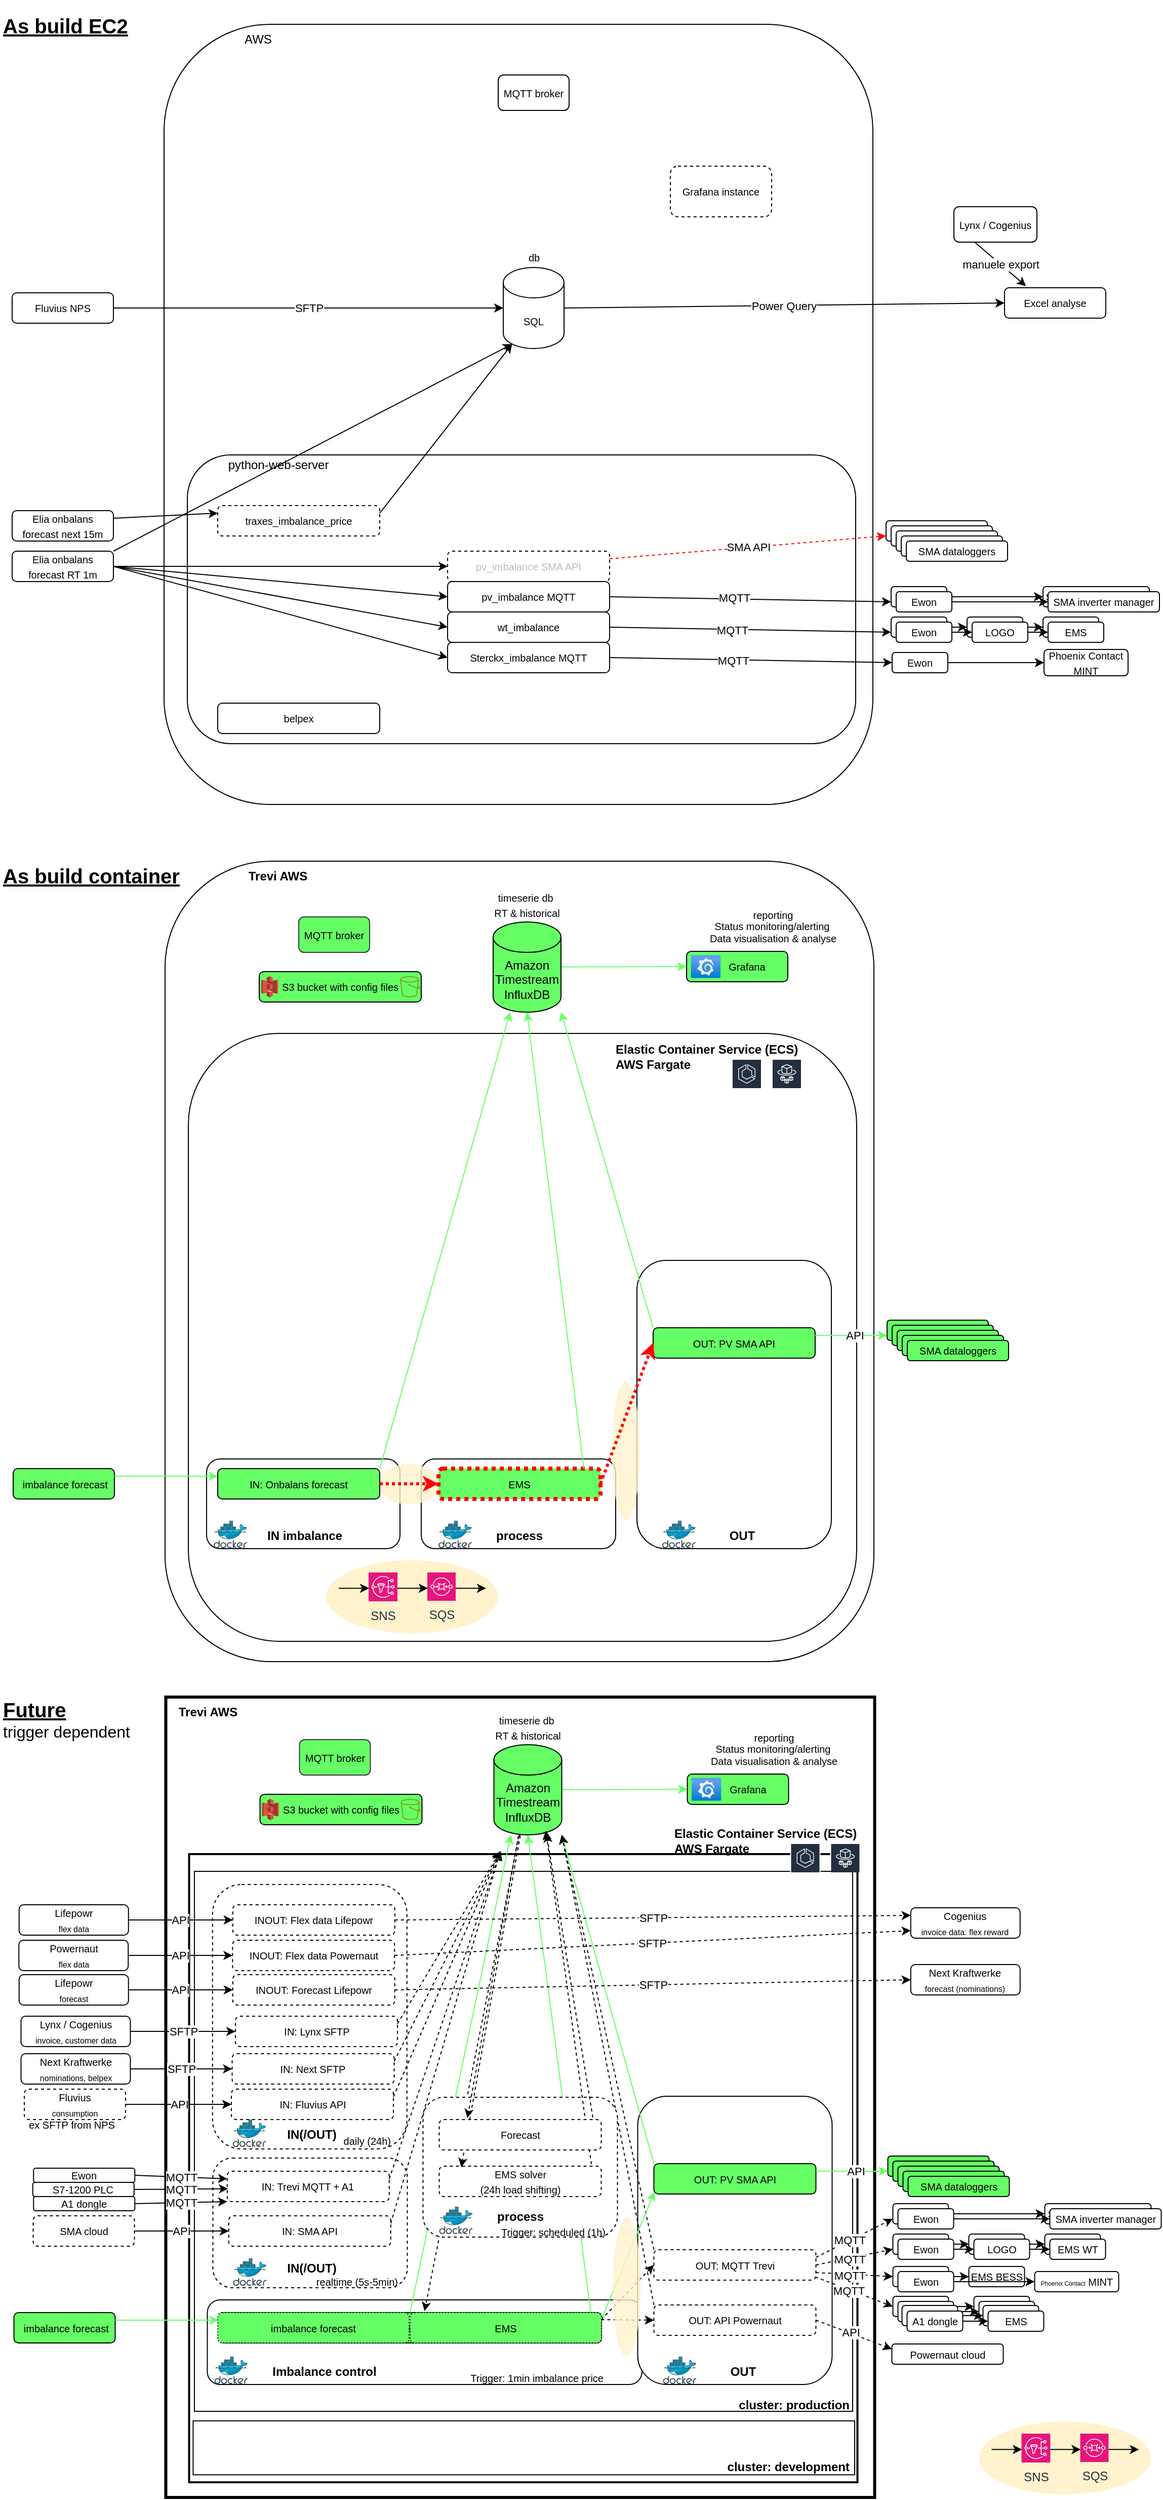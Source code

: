 <mxfile version="26.1.0">
  <diagram name="Pagina-1" id="ch-219JEEad0Wv71bElU">
    <mxGraphModel dx="1799" dy="936" grid="1" gridSize="10" guides="1" tooltips="1" connect="1" arrows="1" fold="1" page="1" pageScale="1" pageWidth="1169" pageHeight="827" math="0" shadow="0">
      <root>
        <mxCell id="0" />
        <mxCell id="1" parent="0" />
        <mxCell id="IOpTdZNfMsy9UCbYXnR_-3" value="" style="rounded=0;whiteSpace=wrap;html=1;strokeWidth=3;" parent="1" vertex="1">
          <mxGeometry x="169.75" y="1675" width="700" height="790" as="geometry" />
        </mxCell>
        <mxCell id="IOpTdZNfMsy9UCbYXnR_-4" value="" style="rounded=0;whiteSpace=wrap;html=1;strokeWidth=2;" parent="1" vertex="1">
          <mxGeometry x="192.75" y="1830" width="660" height="620" as="geometry" />
        </mxCell>
        <mxCell id="LeE3TAbRjy3OZpj1xcED-46" value="" style="rounded=0;whiteSpace=wrap;html=1;fillColor=none;shadow=0;" vertex="1" parent="1">
          <mxGeometry x="198" y="1847" width="650" height="533" as="geometry" />
        </mxCell>
        <mxCell id="LeE3TAbRjy3OZpj1xcED-49" value="" style="rounded=1;whiteSpace=wrap;html=1;dashed=1;" vertex="1" parent="1">
          <mxGeometry x="215.88" y="1860" width="192" height="261" as="geometry" />
        </mxCell>
        <mxCell id="LeE3TAbRjy3OZpj1xcED-50" value="IN(/OUT)" style="text;html=1;align=center;verticalAlign=middle;whiteSpace=wrap;rounded=0;fontStyle=1" vertex="1" parent="1">
          <mxGeometry x="268.88" y="2092" width="90" height="30" as="geometry" />
        </mxCell>
        <mxCell id="LeE3TAbRjy3OZpj1xcED-51" value="" style="image;sketch=0;aspect=fixed;html=1;points=[];align=center;fontSize=12;image=img/lib/mscae/Docker.svg;" vertex="1" parent="1">
          <mxGeometry x="235.88" y="2092" width="32.98" height="27.04" as="geometry" />
        </mxCell>
        <mxCell id="rswGfNqE7HVyRveE84aS-66" value="" style="rounded=1;whiteSpace=wrap;html=1;" parent="1" vertex="1">
          <mxGeometry x="169" y="850" width="700" height="790" as="geometry" />
        </mxCell>
        <mxCell id="rswGfNqE7HVyRveE84aS-75" value="" style="rounded=1;whiteSpace=wrap;html=1;" parent="1" vertex="1">
          <mxGeometry x="192" y="1020" width="660" height="600" as="geometry" />
        </mxCell>
        <mxCell id="rswGfNqE7HVyRveE84aS-121" value="" style="rounded=1;whiteSpace=wrap;html=1;" parent="1" vertex="1">
          <mxGeometry x="210" y="1440" width="191" height="88.5" as="geometry" />
        </mxCell>
        <mxCell id="r9gsJSX6RoqanbE3VTS2-17" value="" style="rounded=1;whiteSpace=wrap;html=1;" parent="1" vertex="1">
          <mxGeometry x="422" y="1440" width="192" height="88.5" as="geometry" />
        </mxCell>
        <mxCell id="r9gsJSX6RoqanbE3VTS2-19" value="" style="rounded=1;whiteSpace=wrap;html=1;" parent="1" vertex="1">
          <mxGeometry x="635" y="1244" width="192" height="284.5" as="geometry" />
        </mxCell>
        <mxCell id="KNUL4cX1r_U77rqQdTEB-2" value="" style="rounded=1;whiteSpace=wrap;html=1;" parent="1" vertex="1">
          <mxGeometry x="168" y="24" width="700" height="770" as="geometry" />
        </mxCell>
        <mxCell id="KNUL4cX1r_U77rqQdTEB-1" value="&lt;font style=&quot;font-size: 10px;&quot;&gt;SQL&lt;/font&gt;" style="shape=cylinder3;whiteSpace=wrap;html=1;boundedLbl=1;backgroundOutline=1;size=15;" parent="1" vertex="1">
          <mxGeometry x="503" y="264" width="60" height="80" as="geometry" />
        </mxCell>
        <mxCell id="KNUL4cX1r_U77rqQdTEB-3" value="AWS" style="text;html=1;align=center;verticalAlign=middle;whiteSpace=wrap;rounded=0;" parent="1" vertex="1">
          <mxGeometry x="231" y="24" width="60" height="30" as="geometry" />
        </mxCell>
        <mxCell id="KNUL4cX1r_U77rqQdTEB-7" value="&lt;font style=&quot;font-size: 10px;&quot;&gt;Excel analyse&lt;/font&gt;" style="rounded=1;whiteSpace=wrap;html=1;" parent="1" vertex="1">
          <mxGeometry x="998" y="284" width="100" height="30" as="geometry" />
        </mxCell>
        <mxCell id="KNUL4cX1r_U77rqQdTEB-8" value="&lt;font style=&quot;font-size: 10px;&quot;&gt;Fluvius NPS&lt;/font&gt;" style="rounded=1;whiteSpace=wrap;html=1;" parent="1" vertex="1">
          <mxGeometry x="18" y="289" width="100" height="30" as="geometry" />
        </mxCell>
        <mxCell id="rswGfNqE7HVyRveE84aS-2" value="SFTP" style="endArrow=classic;html=1;rounded=0;entryX=0;entryY=0.5;entryDx=0;entryDy=0;entryPerimeter=0;exitX=1;exitY=0.5;exitDx=0;exitDy=0;" parent="1" source="KNUL4cX1r_U77rqQdTEB-8" target="KNUL4cX1r_U77rqQdTEB-1" edge="1">
          <mxGeometry width="50" height="50" relative="1" as="geometry">
            <mxPoint x="248" y="284" as="sourcePoint" />
            <mxPoint x="538" y="254" as="targetPoint" />
          </mxGeometry>
        </mxCell>
        <mxCell id="r9gsJSX6RoqanbE3VTS2-50" value="" style="ellipse;whiteSpace=wrap;html=1;fillColor=#FFF2CC;strokeColor=none;opacity=80;" parent="1" vertex="1">
          <mxGeometry x="380" y="1445" width="60" height="40" as="geometry" />
        </mxCell>
        <mxCell id="rswGfNqE7HVyRveE84aS-3" value="Power Query" style="endArrow=classic;html=1;rounded=0;exitX=1;exitY=0.5;exitDx=0;exitDy=0;exitPerimeter=0;entryX=0;entryY=0.5;entryDx=0;entryDy=0;" parent="1" source="KNUL4cX1r_U77rqQdTEB-1" target="KNUL4cX1r_U77rqQdTEB-7" edge="1">
          <mxGeometry x="-0.0" width="50" height="50" relative="1" as="geometry">
            <mxPoint x="868" y="294" as="sourcePoint" />
            <mxPoint x="918" y="244" as="targetPoint" />
            <mxPoint as="offset" />
          </mxGeometry>
        </mxCell>
        <mxCell id="rswGfNqE7HVyRveE84aS-8" value="&lt;font style=&quot;font-size: 10px;&quot;&gt;Grafana instance&lt;/font&gt;" style="rounded=1;whiteSpace=wrap;html=1;dashed=1;" parent="1" vertex="1">
          <mxGeometry x="668" y="164" width="100" height="50" as="geometry" />
        </mxCell>
        <mxCell id="rswGfNqE7HVyRveE84aS-9" value="" style="rounded=1;whiteSpace=wrap;html=1;" parent="1" vertex="1">
          <mxGeometry x="191" y="449" width="660" height="285" as="geometry" />
        </mxCell>
        <mxCell id="rswGfNqE7HVyRveE84aS-10" value="python-web-server" style="text;html=1;align=center;verticalAlign=middle;whiteSpace=wrap;rounded=0;" parent="1" vertex="1">
          <mxGeometry x="221" y="444" width="120" height="30" as="geometry" />
        </mxCell>
        <mxCell id="rswGfNqE7HVyRveE84aS-14" value="&lt;font style=&quot;font-size: 10px;&quot;&gt;belpex&lt;/font&gt;" style="rounded=1;whiteSpace=wrap;html=1;" parent="1" vertex="1">
          <mxGeometry x="221" y="694" width="160" height="30" as="geometry" />
        </mxCell>
        <mxCell id="rswGfNqE7HVyRveE84aS-16" value="&lt;div&gt;&lt;span style=&quot;font-size: 10px;&quot;&gt;pv_imbalance SMA API&lt;/span&gt;&lt;/div&gt;" style="rounded=1;whiteSpace=wrap;html=1;dashed=1;fillColor=none;fontColor=light-dark(#BDBDBD,#EDEDED);" parent="1" vertex="1">
          <mxGeometry x="448" y="544" width="160" height="30" as="geometry" />
        </mxCell>
        <mxCell id="rswGfNqE7HVyRveE84aS-17" value="&lt;div&gt;&lt;span style=&quot;font-size: 10px;&quot;&gt;wt_imbalance&lt;/span&gt;&lt;/div&gt;" style="rounded=1;whiteSpace=wrap;html=1;" parent="1" vertex="1">
          <mxGeometry x="448" y="604" width="160" height="30" as="geometry" />
        </mxCell>
        <mxCell id="rswGfNqE7HVyRveE84aS-18" value="&lt;font style=&quot;font-size: 10px;&quot;&gt;MQTT broker&lt;/font&gt;" style="rounded=1;whiteSpace=wrap;html=1;" parent="1" vertex="1">
          <mxGeometry x="498" y="74" width="70" height="35" as="geometry" />
        </mxCell>
        <mxCell id="rswGfNqE7HVyRveE84aS-21" value="&lt;font style=&quot;font-size: 10px;&quot;&gt;traxes_imbalance_price&lt;/font&gt;" style="rounded=1;whiteSpace=wrap;html=1;dashed=1;" parent="1" vertex="1">
          <mxGeometry x="221" y="499" width="160" height="30" as="geometry" />
        </mxCell>
        <mxCell id="rswGfNqE7HVyRveE84aS-24" value="&lt;font style=&quot;font-size: 10px;&quot;&gt;Elia onbalans forecast RT 1m&lt;/font&gt;" style="rounded=1;whiteSpace=wrap;html=1;" parent="1" vertex="1">
          <mxGeometry x="18" y="544" width="100" height="30" as="geometry" />
        </mxCell>
        <mxCell id="rswGfNqE7HVyRveE84aS-25" value="" style="endArrow=classic;html=1;rounded=0;exitX=1;exitY=0.25;exitDx=0;exitDy=0;entryX=0;entryY=0.25;entryDx=0;entryDy=0;" parent="1" source="VrljPDt0W4JhfJKuqfeu-1" target="rswGfNqE7HVyRveE84aS-21" edge="1">
          <mxGeometry width="50" height="50" relative="1" as="geometry">
            <mxPoint x="558" y="544" as="sourcePoint" />
            <mxPoint x="608" y="494" as="targetPoint" />
          </mxGeometry>
        </mxCell>
        <mxCell id="rswGfNqE7HVyRveE84aS-26" value="" style="endArrow=classic;html=1;rounded=0;exitX=1;exitY=0.5;exitDx=0;exitDy=0;entryX=0;entryY=0.5;entryDx=0;entryDy=0;" parent="1" source="rswGfNqE7HVyRveE84aS-24" target="rswGfNqE7HVyRveE84aS-16" edge="1">
          <mxGeometry width="50" height="50" relative="1" as="geometry">
            <mxPoint x="558" y="544" as="sourcePoint" />
            <mxPoint x="608" y="494" as="targetPoint" />
          </mxGeometry>
        </mxCell>
        <mxCell id="rswGfNqE7HVyRveE84aS-27" value="&lt;font style=&quot;font-size: 10px;&quot;&gt;SMA datalogger&lt;/font&gt;" style="rounded=1;whiteSpace=wrap;html=1;" parent="1" vertex="1">
          <mxGeometry x="881" y="514" width="100" height="20" as="geometry" />
        </mxCell>
        <mxCell id="rswGfNqE7HVyRveE84aS-28" value="SMA API" style="endArrow=classic;html=1;rounded=0;exitX=1;exitY=0.25;exitDx=0;exitDy=0;entryX=0;entryY=0.75;entryDx=0;entryDy=0;strokeColor=light-dark(#ff0000, #ededed);dashed=1;" parent="1" source="rswGfNqE7HVyRveE84aS-16" target="rswGfNqE7HVyRveE84aS-27" edge="1">
          <mxGeometry width="50" height="50" relative="1" as="geometry">
            <mxPoint x="551" y="514" as="sourcePoint" />
            <mxPoint x="601" y="464" as="targetPoint" />
          </mxGeometry>
        </mxCell>
        <mxCell id="rswGfNqE7HVyRveE84aS-29" value="&lt;font style=&quot;font-size: 10px;&quot;&gt;SMA datalogger&lt;/font&gt;" style="rounded=1;whiteSpace=wrap;html=1;" parent="1" vertex="1">
          <mxGeometry x="886" y="519" width="100" height="20" as="geometry" />
        </mxCell>
        <mxCell id="rswGfNqE7HVyRveE84aS-30" value="&lt;font style=&quot;font-size: 10px;&quot;&gt;SMA datalogger&lt;/font&gt;" style="rounded=1;whiteSpace=wrap;html=1;" parent="1" vertex="1">
          <mxGeometry x="891" y="524" width="100" height="20" as="geometry" />
        </mxCell>
        <mxCell id="rswGfNqE7HVyRveE84aS-32" value="&lt;font style=&quot;font-size: 10px;&quot;&gt;SMA datalogger&lt;/font&gt;" style="rounded=1;whiteSpace=wrap;html=1;" parent="1" vertex="1">
          <mxGeometry x="896" y="529" width="100" height="20" as="geometry" />
        </mxCell>
        <mxCell id="rswGfNqE7HVyRveE84aS-31" value="&lt;font style=&quot;font-size: 10px;&quot;&gt;SMA dataloggers&lt;/font&gt;" style="rounded=1;whiteSpace=wrap;html=1;" parent="1" vertex="1">
          <mxGeometry x="901" y="534" width="100" height="20" as="geometry" />
        </mxCell>
        <mxCell id="rswGfNqE7HVyRveE84aS-33" value="&lt;font style=&quot;font-size: 10px;&quot;&gt;Ewon&lt;/font&gt;" style="rounded=1;whiteSpace=wrap;html=1;" parent="1" vertex="1">
          <mxGeometry x="886" y="609" width="55" height="20" as="geometry" />
        </mxCell>
        <mxCell id="rswGfNqE7HVyRveE84aS-34" value="&lt;font style=&quot;font-size: 10px;&quot;&gt;LOGO&lt;/font&gt;" style="rounded=1;whiteSpace=wrap;html=1;" parent="1" vertex="1">
          <mxGeometry x="961" y="609" width="55" height="20" as="geometry" />
        </mxCell>
        <mxCell id="rswGfNqE7HVyRveE84aS-35" value="" style="endArrow=classic;html=1;rounded=0;exitX=1;exitY=0.5;exitDx=0;exitDy=0;entryX=0;entryY=0.75;entryDx=0;entryDy=0;" parent="1" source="rswGfNqE7HVyRveE84aS-17" target="rswGfNqE7HVyRveE84aS-33" edge="1">
          <mxGeometry width="50" height="50" relative="1" as="geometry">
            <mxPoint x="641" y="484" as="sourcePoint" />
            <mxPoint x="881" y="624" as="targetPoint" />
          </mxGeometry>
        </mxCell>
        <mxCell id="rswGfNqE7HVyRveE84aS-49" value="MQTT" style="edgeLabel;html=1;align=center;verticalAlign=middle;resizable=0;points=[];" parent="rswGfNqE7HVyRveE84aS-35" vertex="1" connectable="0">
          <mxGeometry x="-0.13" y="-1" relative="1" as="geometry">
            <mxPoint as="offset" />
          </mxGeometry>
        </mxCell>
        <mxCell id="rswGfNqE7HVyRveE84aS-36" value="" style="endArrow=classic;html=1;rounded=0;exitX=1;exitY=0.5;exitDx=0;exitDy=0;entryX=0;entryY=0.5;entryDx=0;entryDy=0;" parent="1" source="rswGfNqE7HVyRveE84aS-33" target="rswGfNqE7HVyRveE84aS-34" edge="1">
          <mxGeometry width="50" height="50" relative="1" as="geometry">
            <mxPoint x="641" y="484" as="sourcePoint" />
            <mxPoint x="691" y="434" as="targetPoint" />
          </mxGeometry>
        </mxCell>
        <mxCell id="rswGfNqE7HVyRveE84aS-37" value="&lt;font style=&quot;font-size: 10px;&quot;&gt;Ewon&lt;/font&gt;" style="rounded=1;whiteSpace=wrap;html=1;" parent="1" vertex="1">
          <mxGeometry x="891" y="614" width="55" height="20" as="geometry" />
        </mxCell>
        <mxCell id="rswGfNqE7HVyRveE84aS-39" value="" style="endArrow=classic;html=1;rounded=0;exitX=1;exitY=0.5;exitDx=0;exitDy=0;entryX=0;entryY=0.5;entryDx=0;entryDy=0;" parent="1" source="rswGfNqE7HVyRveE84aS-37" target="rswGfNqE7HVyRveE84aS-38" edge="1">
          <mxGeometry width="50" height="50" relative="1" as="geometry">
            <mxPoint x="646" y="489" as="sourcePoint" />
            <mxPoint x="696" y="439" as="targetPoint" />
          </mxGeometry>
        </mxCell>
        <mxCell id="rswGfNqE7HVyRveE84aS-40" value="&lt;div&gt;&lt;span style=&quot;font-size: 10px;&quot;&gt;pv_imbalance MQTT&lt;/span&gt;&lt;/div&gt;" style="rounded=1;whiteSpace=wrap;html=1;" parent="1" vertex="1">
          <mxGeometry x="448" y="574" width="160" height="30" as="geometry" />
        </mxCell>
        <mxCell id="rswGfNqE7HVyRveE84aS-41" value="&lt;font style=&quot;font-size: 10px;&quot;&gt;Ewon&lt;/font&gt;" style="rounded=1;whiteSpace=wrap;html=1;" parent="1" vertex="1">
          <mxGeometry x="886" y="579" width="55" height="20" as="geometry" />
        </mxCell>
        <mxCell id="rswGfNqE7HVyRveE84aS-43" value="" style="endArrow=classic;html=1;rounded=0;exitX=1;exitY=0.5;exitDx=0;exitDy=0;entryX=0;entryY=0.75;entryDx=0;entryDy=0;" parent="1" source="rswGfNqE7HVyRveE84aS-40" target="rswGfNqE7HVyRveE84aS-41" edge="1">
          <mxGeometry width="50" height="50" relative="1" as="geometry">
            <mxPoint x="641" y="454" as="sourcePoint" />
            <mxPoint x="881" y="594" as="targetPoint" />
          </mxGeometry>
        </mxCell>
        <mxCell id="rswGfNqE7HVyRveE84aS-48" value="MQTT" style="edgeLabel;html=1;align=center;verticalAlign=middle;resizable=0;points=[];" parent="rswGfNqE7HVyRveE84aS-43" vertex="1" connectable="0">
          <mxGeometry x="-0.119" y="1" relative="1" as="geometry">
            <mxPoint as="offset" />
          </mxGeometry>
        </mxCell>
        <mxCell id="rswGfNqE7HVyRveE84aS-44" value="" style="endArrow=classic;html=1;rounded=0;exitX=1;exitY=0.5;exitDx=0;exitDy=0;entryX=0;entryY=0.5;entryDx=0;entryDy=0;" parent="1" source="rswGfNqE7HVyRveE84aS-41" target="rswGfNqE7HVyRveE84aS-55" edge="1">
          <mxGeometry width="50" height="50" relative="1" as="geometry">
            <mxPoint x="641" y="454" as="sourcePoint" />
            <mxPoint x="961" y="589" as="targetPoint" />
          </mxGeometry>
        </mxCell>
        <mxCell id="rswGfNqE7HVyRveE84aS-45" value="&lt;font style=&quot;font-size: 10px;&quot;&gt;Ewon&lt;/font&gt;" style="rounded=1;whiteSpace=wrap;html=1;" parent="1" vertex="1">
          <mxGeometry x="891" y="584" width="55" height="20" as="geometry" />
        </mxCell>
        <mxCell id="rswGfNqE7HVyRveE84aS-50" value="&lt;font style=&quot;font-size: 10px;&quot;&gt;EMS&lt;/font&gt;" style="rounded=1;whiteSpace=wrap;html=1;" parent="1" vertex="1">
          <mxGeometry x="1036" y="609" width="55" height="20" as="geometry" />
        </mxCell>
        <mxCell id="rswGfNqE7HVyRveE84aS-51" value="" style="endArrow=classic;html=1;rounded=0;exitX=1;exitY=0.5;exitDx=0;exitDy=0;entryX=0;entryY=0.5;entryDx=0;entryDy=0;" parent="1" source="rswGfNqE7HVyRveE84aS-34" target="rswGfNqE7HVyRveE84aS-50" edge="1">
          <mxGeometry width="50" height="50" relative="1" as="geometry">
            <mxPoint x="1016" y="619" as="sourcePoint" />
            <mxPoint x="766" y="434" as="targetPoint" />
          </mxGeometry>
        </mxCell>
        <mxCell id="rswGfNqE7HVyRveE84aS-52" value="&lt;font style=&quot;font-size: 10px;&quot;&gt;EMS&lt;/font&gt;" style="rounded=1;whiteSpace=wrap;html=1;" parent="1" vertex="1">
          <mxGeometry x="1041" y="614" width="55" height="20" as="geometry" />
        </mxCell>
        <mxCell id="rswGfNqE7HVyRveE84aS-53" value="" style="endArrow=classic;html=1;rounded=0;exitX=1;exitY=0.5;exitDx=0;exitDy=0;entryX=0;entryY=0.5;entryDx=0;entryDy=0;" parent="1" source="rswGfNqE7HVyRveE84aS-38" target="rswGfNqE7HVyRveE84aS-52" edge="1">
          <mxGeometry width="50" height="50" relative="1" as="geometry">
            <mxPoint x="1021" y="624" as="sourcePoint" />
            <mxPoint x="771" y="439" as="targetPoint" />
          </mxGeometry>
        </mxCell>
        <mxCell id="rswGfNqE7HVyRveE84aS-38" value="&lt;font style=&quot;font-size: 10px;&quot;&gt;LOGO&lt;/font&gt;" style="rounded=1;whiteSpace=wrap;html=1;" parent="1" vertex="1">
          <mxGeometry x="966" y="614" width="55" height="20" as="geometry" />
        </mxCell>
        <mxCell id="rswGfNqE7HVyRveE84aS-55" value="&lt;span style=&quot;font-size: 10px;&quot;&gt;SMA inverter manager&lt;/span&gt;" style="rounded=1;whiteSpace=wrap;html=1;" parent="1" vertex="1">
          <mxGeometry x="1036" y="579" width="105" height="20" as="geometry" />
        </mxCell>
        <mxCell id="rswGfNqE7HVyRveE84aS-57" value="&lt;font style=&quot;font-size: 10px;&quot;&gt;SMA inverter manager&lt;/font&gt;" style="rounded=1;whiteSpace=wrap;html=1;" parent="1" vertex="1">
          <mxGeometry x="1041" y="584" width="110" height="20" as="geometry" />
        </mxCell>
        <mxCell id="rswGfNqE7HVyRveE84aS-47" value="" style="endArrow=classic;html=1;rounded=0;exitX=1;exitY=0.5;exitDx=0;exitDy=0;entryX=0;entryY=0.5;entryDx=0;entryDy=0;" parent="1" source="rswGfNqE7HVyRveE84aS-45" target="rswGfNqE7HVyRveE84aS-57" edge="1">
          <mxGeometry width="50" height="50" relative="1" as="geometry">
            <mxPoint x="646" y="459" as="sourcePoint" />
            <mxPoint x="966" y="594" as="targetPoint" />
          </mxGeometry>
        </mxCell>
        <mxCell id="rswGfNqE7HVyRveE84aS-61" value="" style="endArrow=classic;html=1;rounded=0;exitX=1;exitY=0.5;exitDx=0;exitDy=0;entryX=0;entryY=0.5;entryDx=0;entryDy=0;" parent="1" source="rswGfNqE7HVyRveE84aS-24" target="rswGfNqE7HVyRveE84aS-40" edge="1">
          <mxGeometry width="50" height="50" relative="1" as="geometry">
            <mxPoint x="541" y="444" as="sourcePoint" />
            <mxPoint x="591" y="394" as="targetPoint" />
          </mxGeometry>
        </mxCell>
        <mxCell id="rswGfNqE7HVyRveE84aS-62" value="" style="endArrow=classic;html=1;rounded=0;exitX=1;exitY=0.5;exitDx=0;exitDy=0;entryX=0;entryY=0.5;entryDx=0;entryDy=0;" parent="1" source="rswGfNqE7HVyRveE84aS-24" target="rswGfNqE7HVyRveE84aS-17" edge="1">
          <mxGeometry width="50" height="50" relative="1" as="geometry">
            <mxPoint x="541" y="444" as="sourcePoint" />
            <mxPoint x="591" y="394" as="targetPoint" />
          </mxGeometry>
        </mxCell>
        <mxCell id="rswGfNqE7HVyRveE84aS-64" value="&lt;font style=&quot;font-size: 10px;&quot;&gt;db&lt;/font&gt;" style="text;html=1;align=center;verticalAlign=middle;whiteSpace=wrap;rounded=0;" parent="1" vertex="1">
          <mxGeometry x="496.5" y="239" width="73" height="30" as="geometry" />
        </mxCell>
        <mxCell id="rswGfNqE7HVyRveE84aS-68" value="Trevi AWS" style="text;html=1;align=center;verticalAlign=middle;whiteSpace=wrap;rounded=0;fontStyle=1" parent="1" vertex="1">
          <mxGeometry x="241" y="850" width="79" height="30" as="geometry" />
        </mxCell>
        <mxCell id="rswGfNqE7HVyRveE84aS-69" value="&lt;font style=&quot;font-size: 10px;&quot;&gt;&amp;nbsp; &amp;nbsp; &amp;nbsp; &amp;nbsp;Grafana&lt;/font&gt;" style="rounded=1;whiteSpace=wrap;html=1;fillColor=#66FF66;" parent="1" vertex="1">
          <mxGeometry x="684" y="939" width="100" height="30" as="geometry" />
        </mxCell>
        <mxCell id="rswGfNqE7HVyRveE84aS-72" value="" style="endArrow=classic;html=1;rounded=0;entryX=0;entryY=0.5;entryDx=0;entryDy=0;strokeColor=#66FF66;" parent="1" source="rswGfNqE7HVyRveE84aS-152" target="rswGfNqE7HVyRveE84aS-69" edge="1">
          <mxGeometry x="-0.0" width="50" height="50" relative="1" as="geometry">
            <mxPoint x="651" y="1089" as="sourcePoint" />
            <mxPoint x="919" y="1029" as="targetPoint" />
            <mxPoint as="offset" />
          </mxGeometry>
        </mxCell>
        <mxCell id="rswGfNqE7HVyRveE84aS-74" value="&lt;div&gt;&lt;font style=&quot;font-size: 10px;&quot;&gt;Data visualisation &amp;amp; analyse&lt;/font&gt;&lt;/div&gt;" style="rounded=1;whiteSpace=wrap;html=1;dashed=1;strokeColor=none;" parent="1" vertex="1">
          <mxGeometry x="704" y="919" width="131" height="14" as="geometry" />
        </mxCell>
        <mxCell id="rswGfNqE7HVyRveE84aS-80" value="&lt;font style=&quot;font-size: 10px;&quot;&gt;MQTT broker&lt;/font&gt;" style="rounded=1;whiteSpace=wrap;html=1;fillColor=light-dark(#66ff66, #203a00);strokeColor=#36393d;" parent="1" vertex="1">
          <mxGeometry x="301" y="905" width="70" height="35" as="geometry" />
        </mxCell>
        <mxCell id="rswGfNqE7HVyRveE84aS-84" value="&lt;font style=&quot;font-size: 10px;&quot;&gt;&amp;nbsp;imbalance forecast&lt;/font&gt;" style="rounded=1;whiteSpace=wrap;html=1;fillColor=#66FF66;" parent="1" vertex="1">
          <mxGeometry x="19" y="1449.5" width="100" height="30" as="geometry" />
        </mxCell>
        <mxCell id="rswGfNqE7HVyRveE84aS-87" value="&lt;font style=&quot;font-size: 10px;&quot;&gt;SMA datalogger&lt;/font&gt;" style="rounded=1;whiteSpace=wrap;html=1;fillColor=#66FF66;" parent="1" vertex="1">
          <mxGeometry x="882" y="1303" width="100" height="20" as="geometry" />
        </mxCell>
        <mxCell id="rswGfNqE7HVyRveE84aS-89" value="&lt;font style=&quot;font-size: 10px;&quot;&gt;SMA datalogger&lt;/font&gt;" style="rounded=1;whiteSpace=wrap;html=1;fillColor=#66FF66;" parent="1" vertex="1">
          <mxGeometry x="887" y="1308" width="100" height="20" as="geometry" />
        </mxCell>
        <mxCell id="rswGfNqE7HVyRveE84aS-90" value="&lt;font style=&quot;font-size: 10px;&quot;&gt;SMA datalogger&lt;/font&gt;" style="rounded=1;whiteSpace=wrap;html=1;fillColor=#66FF66;" parent="1" vertex="1">
          <mxGeometry x="892" y="1313" width="100" height="20" as="geometry" />
        </mxCell>
        <mxCell id="rswGfNqE7HVyRveE84aS-91" value="&lt;font style=&quot;font-size: 10px;&quot;&gt;SMA datalogger&lt;/font&gt;" style="rounded=1;whiteSpace=wrap;html=1;fillColor=#66FF66;" parent="1" vertex="1">
          <mxGeometry x="897" y="1318" width="100" height="20" as="geometry" />
        </mxCell>
        <mxCell id="rswGfNqE7HVyRveE84aS-92" value="&lt;font style=&quot;font-size: 10px;&quot;&gt;SMA dataloggers&lt;/font&gt;" style="rounded=1;whiteSpace=wrap;html=1;fillColor=#66FF66;" parent="1" vertex="1">
          <mxGeometry x="902" y="1323" width="100" height="20" as="geometry" />
        </mxCell>
        <mxCell id="rswGfNqE7HVyRveE84aS-120" value="&lt;span style=&quot;font-size: 10px;&quot;&gt;timeserie db&amp;nbsp;&lt;/span&gt;&lt;div&gt;&lt;span style=&quot;font-size: 10px;&quot;&gt;RT &amp;amp; historical&lt;/span&gt;&lt;/div&gt;" style="text;html=1;align=center;verticalAlign=middle;whiteSpace=wrap;rounded=0;" parent="1" vertex="1">
          <mxGeometry x="490" y="878" width="73" height="30" as="geometry" />
        </mxCell>
        <mxCell id="rswGfNqE7HVyRveE84aS-78" value="&lt;div&gt;&lt;span style=&quot;font-size: 10px;&quot;&gt;OUT: PV SMA API&lt;/span&gt;&lt;/div&gt;" style="rounded=1;whiteSpace=wrap;html=1;fillColor=#66FF66;" parent="1" vertex="1">
          <mxGeometry x="651" y="1310.5" width="160" height="30" as="geometry" />
        </mxCell>
        <mxCell id="rswGfNqE7HVyRveE84aS-85" value="" style="endArrow=classic;html=1;rounded=0;exitX=1;exitY=0.25;exitDx=0;exitDy=0;entryX=0;entryY=0.25;entryDx=0;entryDy=0;fillColor=#66FF66;strokeColor=#66FF66;" parent="1" source="rswGfNqE7HVyRveE84aS-84" target="rswGfNqE7HVyRveE84aS-82" edge="1">
          <mxGeometry width="50" height="50" relative="1" as="geometry">
            <mxPoint x="559" y="1447" as="sourcePoint" />
            <mxPoint x="609" y="1397" as="targetPoint" />
          </mxGeometry>
        </mxCell>
        <mxCell id="rswGfNqE7HVyRveE84aS-88" value="API" style="endArrow=classic;html=1;rounded=0;exitX=1;exitY=0.25;exitDx=0;exitDy=0;entryX=0;entryY=0.75;entryDx=0;entryDy=0;strokeColor=#66FF66;" parent="1" source="rswGfNqE7HVyRveE84aS-78" target="rswGfNqE7HVyRveE84aS-87" edge="1">
          <mxGeometry x="0.099" width="50" height="50" relative="1" as="geometry">
            <mxPoint x="552" y="1303" as="sourcePoint" />
            <mxPoint x="602" y="1253" as="targetPoint" />
            <mxPoint as="offset" />
          </mxGeometry>
        </mxCell>
        <mxCell id="rswGfNqE7HVyRveE84aS-82" value="&lt;span style=&quot;font-size: 10px;&quot;&gt;IN:&amp;nbsp;&lt;/span&gt;&lt;span style=&quot;font-size: 10px; background-color: initial;&quot;&gt;Onbalans forecast&lt;/span&gt;" style="rounded=1;whiteSpace=wrap;html=1;fillColor=#66FF66;" parent="1" vertex="1">
          <mxGeometry x="221" y="1449.5" width="160" height="30" as="geometry" />
        </mxCell>
        <mxCell id="rswGfNqE7HVyRveE84aS-123" value="&lt;div&gt;&lt;span style=&quot;font-size: 10px;&quot;&gt;EMS&lt;/span&gt;&lt;/div&gt;" style="rounded=1;whiteSpace=wrap;html=1;fillColor=#66FF66;strokeColor=#FF0000;strokeWidth=4;dashed=1;dashPattern=1 1;" parent="1" vertex="1">
          <mxGeometry x="439" y="1449.5" width="160" height="30" as="geometry" />
        </mxCell>
        <mxCell id="rswGfNqE7HVyRveE84aS-125" value="IN imbalance" style="text;html=1;align=center;verticalAlign=middle;whiteSpace=wrap;rounded=0;fontStyle=1" parent="1" vertex="1">
          <mxGeometry x="262" y="1501" width="90" height="30" as="geometry" />
        </mxCell>
        <mxCell id="rswGfNqE7HVyRveE84aS-152" value="&lt;div&gt;Amazon&lt;/div&gt;&lt;div&gt;Timestream&lt;/div&gt;InfluxDB" style="shape=cylinder3;whiteSpace=wrap;html=1;boundedLbl=1;backgroundOutline=1;size=15;strokeColor=#000000;fillColor=#66FF66;" parent="1" vertex="1">
          <mxGeometry x="493" y="910" width="67" height="89" as="geometry" />
        </mxCell>
        <mxCell id="rswGfNqE7HVyRveE84aS-206" value="&lt;p style=&quot;margin: 0in; font-size: 7.5pt;&quot;&gt;&lt;span style=&quot;background-image: initial; background-position: initial; background-size: initial; background-repeat: initial; background-attachment: initial; background-origin: initial; background-clip: initial;&quot;&gt;Status monitoring/alerting&lt;/span&gt;&lt;/p&gt;" style="rounded=1;whiteSpace=wrap;html=1;dashed=1;strokeColor=none;" parent="1" vertex="1">
          <mxGeometry x="703" y="908" width="131" height="11" as="geometry" />
        </mxCell>
        <mxCell id="rswGfNqE7HVyRveE84aS-212" value="&lt;b&gt;&lt;font style=&quot;font-size: 20px;&quot;&gt;&lt;u style=&quot;&quot;&gt;As build EC2&lt;/u&gt;&lt;/font&gt;&lt;/b&gt;" style="text;html=1;align=left;verticalAlign=middle;whiteSpace=wrap;rounded=0;" parent="1" vertex="1">
          <mxGeometry x="6.5" width="150" height="50" as="geometry" />
        </mxCell>
        <mxCell id="rswGfNqE7HVyRveE84aS-213" value="&lt;b&gt;&lt;font style=&quot;font-size: 20px;&quot;&gt;&lt;u style=&quot;&quot;&gt;As build container&lt;/u&gt;&lt;/font&gt;&lt;/b&gt;" style="text;html=1;align=left;verticalAlign=middle;whiteSpace=wrap;rounded=0;" parent="1" vertex="1">
          <mxGeometry x="6.5" y="839" width="193.5" height="50" as="geometry" />
        </mxCell>
        <mxCell id="VrljPDt0W4JhfJKuqfeu-1" value="&lt;font style=&quot;font-size: 10px;&quot;&gt;Elia onbalans forecast next 15m&lt;/font&gt;" style="rounded=1;whiteSpace=wrap;html=1;" parent="1" vertex="1">
          <mxGeometry x="18" y="504" width="100" height="30" as="geometry" />
        </mxCell>
        <mxCell id="VrljPDt0W4JhfJKuqfeu-2" value="" style="endArrow=classic;html=1;rounded=0;entryX=0.145;entryY=1;entryDx=0;entryDy=-4.35;entryPerimeter=0;exitX=1;exitY=0.25;exitDx=0;exitDy=0;" parent="1" source="rswGfNqE7HVyRveE84aS-21" target="KNUL4cX1r_U77rqQdTEB-1" edge="1">
          <mxGeometry width="50" height="50" relative="1" as="geometry">
            <mxPoint x="460" y="560" as="sourcePoint" />
            <mxPoint x="510" y="510" as="targetPoint" />
          </mxGeometry>
        </mxCell>
        <mxCell id="VrljPDt0W4JhfJKuqfeu-3" value="" style="endArrow=classic;html=1;rounded=0;entryX=0.145;entryY=1;entryDx=0;entryDy=-4.35;entryPerimeter=0;exitX=1;exitY=0;exitDx=0;exitDy=0;" parent="1" source="rswGfNqE7HVyRveE84aS-24" target="KNUL4cX1r_U77rqQdTEB-1" edge="1">
          <mxGeometry width="50" height="50" relative="1" as="geometry">
            <mxPoint x="460" y="560" as="sourcePoint" />
            <mxPoint x="510" y="510" as="targetPoint" />
          </mxGeometry>
        </mxCell>
        <mxCell id="bmtWLTp9S_v2I6B9r55R-2" value="&lt;font style=&quot;font-size: 10px;&quot;&gt;Lynx / Cogenius&lt;/font&gt;" style="rounded=1;whiteSpace=wrap;html=1;" parent="1" vertex="1">
          <mxGeometry x="948" y="204" width="82" height="35" as="geometry" />
        </mxCell>
        <mxCell id="bmtWLTp9S_v2I6B9r55R-4" value="manuele export" style="endArrow=classic;html=1;rounded=0;exitX=0.25;exitY=1;exitDx=0;exitDy=0;entryX=0.212;entryY=-0.056;entryDx=0;entryDy=0;entryPerimeter=0;" parent="1" source="bmtWLTp9S_v2I6B9r55R-2" target="KNUL4cX1r_U77rqQdTEB-7" edge="1">
          <mxGeometry x="-0.0" width="50" height="50" relative="1" as="geometry">
            <mxPoint x="750" y="244" as="sourcePoint" />
            <mxPoint x="1185" y="239" as="targetPoint" />
            <mxPoint as="offset" />
          </mxGeometry>
        </mxCell>
        <mxCell id="bmtWLTp9S_v2I6B9r55R-6" value="&lt;div&gt;&lt;span style=&quot;font-size: 10px;&quot;&gt;Sterckx_imbalance MQTT&lt;/span&gt;&lt;/div&gt;" style="rounded=1;whiteSpace=wrap;html=1;" parent="1" vertex="1">
          <mxGeometry x="448" y="634" width="160" height="30" as="geometry" />
        </mxCell>
        <mxCell id="bmtWLTp9S_v2I6B9r55R-7" value="" style="endArrow=classic;html=1;rounded=0;exitX=1;exitY=0.5;exitDx=0;exitDy=0;entryX=0;entryY=0.5;entryDx=0;entryDy=0;" parent="1" source="rswGfNqE7HVyRveE84aS-24" target="bmtWLTp9S_v2I6B9r55R-6" edge="1">
          <mxGeometry width="50" height="50" relative="1" as="geometry">
            <mxPoint x="128" y="569" as="sourcePoint" />
            <mxPoint x="458" y="629" as="targetPoint" />
          </mxGeometry>
        </mxCell>
        <mxCell id="bmtWLTp9S_v2I6B9r55R-8" value="" style="endArrow=classic;html=1;rounded=0;exitX=1;exitY=0.5;exitDx=0;exitDy=0;entryX=0;entryY=0.5;entryDx=0;entryDy=0;" parent="1" source="bmtWLTp9S_v2I6B9r55R-6" target="bmtWLTp9S_v2I6B9r55R-10" edge="1">
          <mxGeometry width="50" height="50" relative="1" as="geometry">
            <mxPoint x="618" y="629" as="sourcePoint" />
            <mxPoint x="896" y="634" as="targetPoint" />
          </mxGeometry>
        </mxCell>
        <mxCell id="bmtWLTp9S_v2I6B9r55R-9" value="MQTT" style="edgeLabel;html=1;align=center;verticalAlign=middle;resizable=0;points=[];" parent="bmtWLTp9S_v2I6B9r55R-8" vertex="1" connectable="0">
          <mxGeometry x="-0.13" y="-1" relative="1" as="geometry">
            <mxPoint as="offset" />
          </mxGeometry>
        </mxCell>
        <mxCell id="bmtWLTp9S_v2I6B9r55R-10" value="&lt;font style=&quot;font-size: 10px;&quot;&gt;Ewon&lt;/font&gt;" style="rounded=1;whiteSpace=wrap;html=1;" parent="1" vertex="1">
          <mxGeometry x="887" y="644" width="55" height="20" as="geometry" />
        </mxCell>
        <mxCell id="bmtWLTp9S_v2I6B9r55R-11" value="&lt;font style=&quot;font-size: 10px;&quot;&gt;Phoenix Contact MINT&lt;/font&gt;" style="rounded=1;whiteSpace=wrap;html=1;" parent="1" vertex="1">
          <mxGeometry x="1037" y="641" width="83" height="26" as="geometry" />
        </mxCell>
        <mxCell id="bmtWLTp9S_v2I6B9r55R-12" value="" style="endArrow=classic;html=1;rounded=0;exitX=1;exitY=0.5;exitDx=0;exitDy=0;entryX=0;entryY=0.5;entryDx=0;entryDy=0;" parent="1" source="bmtWLTp9S_v2I6B9r55R-10" target="bmtWLTp9S_v2I6B9r55R-11" edge="1">
          <mxGeometry width="50" height="50" relative="1" as="geometry">
            <mxPoint x="642" y="519" as="sourcePoint" />
            <mxPoint x="962" y="654" as="targetPoint" />
          </mxGeometry>
        </mxCell>
        <mxCell id="bmtWLTp9S_v2I6B9r55R-16" value="&lt;p style=&quot;margin: 0in; font-size: 7.5pt;&quot;&gt;&lt;span style=&quot;background-image: initial; background-position: initial; background-size: initial; background-repeat: initial; background-attachment: initial; background-origin: initial; background-clip: initial;&quot;&gt;reporting&lt;/span&gt;&lt;/p&gt;" style="rounded=1;whiteSpace=wrap;html=1;dashed=1;strokeColor=none;" parent="1" vertex="1">
          <mxGeometry x="704" y="899" width="131" height="7" as="geometry" />
        </mxCell>
        <mxCell id="BSSiuGZMnpmqFMswEzqa-1" value="&lt;font style=&quot;font-size: 10px;&quot;&gt;S3 bucket with config files&lt;/font&gt;" style="rounded=1;whiteSpace=wrap;html=1;fillColor=#66FF66;" parent="1" vertex="1">
          <mxGeometry x="262" y="959" width="160" height="30" as="geometry" />
        </mxCell>
        <mxCell id="BSSiuGZMnpmqFMswEzqa-4" value="" style="endArrow=classic;html=1;rounded=0;exitX=0;exitY=0;exitDx=0;exitDy=0;strokeColor=#66FF66;entryX=1;entryY=1;entryDx=0;entryDy=0;" parent="1" source="rswGfNqE7HVyRveE84aS-78" target="rswGfNqE7HVyRveE84aS-152" edge="1">
          <mxGeometry width="50" height="50" relative="1" as="geometry">
            <mxPoint x="529" y="1436" as="sourcePoint" />
            <mxPoint x="534" y="1209" as="targetPoint" />
          </mxGeometry>
        </mxCell>
        <mxCell id="r9gsJSX6RoqanbE3VTS2-18" value="process" style="text;html=1;align=center;verticalAlign=middle;whiteSpace=wrap;rounded=0;fontStyle=1" parent="1" vertex="1">
          <mxGeometry x="464" y="1501" width="110" height="30" as="geometry" />
        </mxCell>
        <mxCell id="r9gsJSX6RoqanbE3VTS2-20" value="OUT" style="text;html=1;align=center;verticalAlign=middle;whiteSpace=wrap;rounded=0;fontStyle=1" parent="1" vertex="1">
          <mxGeometry x="684" y="1501" width="110" height="30" as="geometry" />
        </mxCell>
        <mxCell id="r9gsJSX6RoqanbE3VTS2-22" value="Elastic Container Service (ECS)&amp;nbsp;&lt;div&gt;AWS Fargate&lt;/div&gt;" style="text;html=1;align=left;verticalAlign=middle;whiteSpace=wrap;rounded=0;fontStyle=1" parent="1" vertex="1">
          <mxGeometry x="612" y="1028" width="254" height="30" as="geometry" />
        </mxCell>
        <mxCell id="rswGfNqE7HVyRveE84aS-124" value="" style="endArrow=classic;html=1;rounded=0;exitX=1;exitY=0.5;exitDx=0;exitDy=0;entryX=0;entryY=0.5;entryDx=0;entryDy=0;strokeColor=#FF0000;strokeWidth=3;dashed=1;dashPattern=1 1;" parent="1" source="rswGfNqE7HVyRveE84aS-82" target="rswGfNqE7HVyRveE84aS-123" edge="1">
          <mxGeometry width="50" height="50" relative="1" as="geometry">
            <mxPoint x="381" y="1462" as="sourcePoint" />
            <mxPoint x="651" y="1465" as="targetPoint" />
          </mxGeometry>
        </mxCell>
        <mxCell id="rswGfNqE7HVyRveE84aS-83" value="" style="endArrow=classic;html=1;rounded=0;exitX=1;exitY=0;exitDx=0;exitDy=0;entryX=0.25;entryY=1;entryDx=0;entryDy=0;strokeColor=#66FF66;" parent="1" source="rswGfNqE7HVyRveE84aS-82" target="rswGfNqE7HVyRveE84aS-152" edge="1">
          <mxGeometry width="50" height="50" relative="1" as="geometry">
            <mxPoint x="409" y="1344" as="sourcePoint" />
            <mxPoint x="497.7" y="1199.65" as="targetPoint" />
          </mxGeometry>
        </mxCell>
        <mxCell id="r9gsJSX6RoqanbE3VTS2-33" value="" style="sketch=0;outlineConnect=0;fontColor=#232F3E;gradientColor=none;strokeColor=#ffffff;fillColor=#232F3E;dashed=0;verticalLabelPosition=middle;verticalAlign=bottom;align=center;html=1;whiteSpace=wrap;fontSize=10;fontStyle=1;spacing=3;shape=mxgraph.aws4.productIcon;prIcon=mxgraph.aws4.fargate;" parent="1" vertex="1">
          <mxGeometry x="768" y="1045" width="30" height="50" as="geometry" />
        </mxCell>
        <mxCell id="r9gsJSX6RoqanbE3VTS2-34" value="" style="image;sketch=0;aspect=fixed;html=1;points=[];align=center;fontSize=12;image=img/lib/mscae/Docker.svg;" parent="1" vertex="1">
          <mxGeometry x="217" y="1501" width="32.98" height="27.04" as="geometry" />
        </mxCell>
        <mxCell id="r9gsJSX6RoqanbE3VTS2-37" value="" style="image;aspect=fixed;html=1;points=[];align=center;fontSize=12;image=img/lib/azure2/other/Grafana.svg;" parent="1" vertex="1">
          <mxGeometry x="688.17" y="942.6" width="29.36" height="22.8" as="geometry" />
        </mxCell>
        <mxCell id="r9gsJSX6RoqanbE3VTS2-38" value="" style="sketch=0;outlineConnect=0;fontColor=#232F3E;gradientColor=none;fillColor=#7AA116;strokeColor=none;dashed=0;verticalLabelPosition=bottom;verticalAlign=top;align=center;html=1;fontSize=12;fontStyle=0;aspect=fixed;pointerEvents=1;shape=mxgraph.aws4.bucket;" parent="1" vertex="1">
          <mxGeometry x="401" y="963.44" width="20" height="20.8" as="geometry" />
        </mxCell>
        <mxCell id="r9gsJSX6RoqanbE3VTS2-39" value="" style="outlineConnect=0;dashed=0;verticalLabelPosition=bottom;verticalAlign=top;align=center;html=1;shape=mxgraph.aws3.s3;fillColor=#E05243;gradientColor=none;" parent="1" vertex="1">
          <mxGeometry x="264.17" y="963.44" width="16.5" height="21" as="geometry" />
        </mxCell>
        <mxCell id="r9gsJSX6RoqanbE3VTS2-42" value="" style="image;sketch=0;aspect=fixed;html=1;points=[];align=center;fontSize=12;image=img/lib/mscae/Docker.svg;" parent="1" vertex="1">
          <mxGeometry x="439" y="1501" width="32.98" height="27.04" as="geometry" />
        </mxCell>
        <mxCell id="r9gsJSX6RoqanbE3VTS2-43" value="" style="image;sketch=0;aspect=fixed;html=1;points=[];align=center;fontSize=12;image=img/lib/mscae/Docker.svg;" parent="1" vertex="1">
          <mxGeometry x="660" y="1501" width="32.98" height="27.04" as="geometry" />
        </mxCell>
        <mxCell id="r9gsJSX6RoqanbE3VTS2-51" value="" style="ellipse;whiteSpace=wrap;html=1;fillColor=#FFF2CC;strokeColor=none;" parent="1" vertex="1">
          <mxGeometry x="328" y="1540" width="170" height="72" as="geometry" />
        </mxCell>
        <mxCell id="r9gsJSX6RoqanbE3VTS2-44" value="SNS" style="sketch=0;points=[[0,0,0],[0.25,0,0],[0.5,0,0],[0.75,0,0],[1,0,0],[0,1,0],[0.25,1,0],[0.5,1,0],[0.75,1,0],[1,1,0],[0,0.25,0],[0,0.5,0],[0,0.75,0],[1,0.25,0],[1,0.5,0],[1,0.75,0]];outlineConnect=0;fontColor=#232F3E;fillColor=#E7157B;strokeColor=#ffffff;dashed=0;verticalLabelPosition=bottom;verticalAlign=top;align=center;html=1;fontSize=12;fontStyle=0;aspect=fixed;shape=mxgraph.aws4.resourceIcon;resIcon=mxgraph.aws4.sns;" parent="1" vertex="1">
          <mxGeometry x="370" y="1552" width="28.5" height="28.5" as="geometry" />
        </mxCell>
        <mxCell id="r9gsJSX6RoqanbE3VTS2-45" value="SQS" style="sketch=0;points=[[0,0,0],[0.25,0,0],[0.5,0,0],[0.75,0,0],[1,0,0],[0,1,0],[0.25,1,0],[0.5,1,0],[0.75,1,0],[1,1,0],[0,0.25,0],[0,0.5,0],[0,0.75,0],[1,0.25,0],[1,0.5,0],[1,0.75,0]];outlineConnect=0;fontColor=#232F3E;fillColor=#E7157B;strokeColor=#ffffff;dashed=0;verticalLabelPosition=bottom;verticalAlign=top;align=center;html=1;fontSize=12;fontStyle=0;aspect=fixed;shape=mxgraph.aws4.resourceIcon;resIcon=mxgraph.aws4.sqs;" parent="1" vertex="1">
          <mxGeometry x="428" y="1552" width="28" height="28" as="geometry" />
        </mxCell>
        <mxCell id="r9gsJSX6RoqanbE3VTS2-46" value="" style="endArrow=classic;html=1;rounded=0;strokeColor=#000000;strokeWidth=1;" parent="1" edge="1">
          <mxGeometry width="50" height="50" relative="1" as="geometry">
            <mxPoint x="340.5" y="1567.66" as="sourcePoint" />
            <mxPoint x="370.5" y="1567.66" as="targetPoint" />
          </mxGeometry>
        </mxCell>
        <mxCell id="r9gsJSX6RoqanbE3VTS2-47" value="" style="endArrow=classic;html=1;rounded=0;strokeColor=#000000;strokeWidth=1;" parent="1" edge="1">
          <mxGeometry width="50" height="50" relative="1" as="geometry">
            <mxPoint x="398.5" y="1567.66" as="sourcePoint" />
            <mxPoint x="428.5" y="1567.66" as="targetPoint" />
          </mxGeometry>
        </mxCell>
        <mxCell id="r9gsJSX6RoqanbE3VTS2-49" value="" style="endArrow=classic;html=1;rounded=0;strokeColor=#000000;strokeWidth=1;" parent="1" edge="1">
          <mxGeometry width="50" height="50" relative="1" as="geometry">
            <mxPoint x="456" y="1567.66" as="sourcePoint" />
            <mxPoint x="486" y="1567.66" as="targetPoint" />
          </mxGeometry>
        </mxCell>
        <mxCell id="r9gsJSX6RoqanbE3VTS2-52" value="" style="ellipse;whiteSpace=wrap;html=1;fillColor=#FFF2CC;strokeColor=none;rotation=-90;opacity=80;" parent="1" vertex="1">
          <mxGeometry x="555.48" y="1418.25" width="137.25" height="27.5" as="geometry" />
        </mxCell>
        <mxCell id="rswGfNqE7HVyRveE84aS-86" value="" style="endArrow=classic;html=1;rounded=0;exitX=1;exitY=0.5;exitDx=0;exitDy=0;entryX=0;entryY=0.5;entryDx=0;entryDy=0;strokeColor=#FF0000;strokeWidth=3;dashed=1;dashPattern=1 1;" parent="1" source="rswGfNqE7HVyRveE84aS-123" target="rswGfNqE7HVyRveE84aS-78" edge="1">
          <mxGeometry width="50" height="50" relative="1" as="geometry">
            <mxPoint x="559" y="1447" as="sourcePoint" />
            <mxPoint x="609" y="1397" as="targetPoint" />
          </mxGeometry>
        </mxCell>
        <mxCell id="IOpTdZNfMsy9UCbYXnR_-1" value="" style="sketch=0;outlineConnect=0;fontColor=#232F3E;gradientColor=none;strokeColor=#ffffff;fillColor=#232F3E;dashed=0;verticalLabelPosition=middle;verticalAlign=bottom;align=center;html=1;whiteSpace=wrap;fontSize=10;fontStyle=1;spacing=3;shape=mxgraph.aws4.productIcon;prIcon=mxgraph.aws4.ecs;" parent="1" vertex="1">
          <mxGeometry x="728.5" y="1045" width="30" height="40" as="geometry" />
        </mxCell>
        <mxCell id="rswGfNqE7HVyRveE84aS-207" value="" style="endArrow=classic;html=1;rounded=0;entryX=0.5;entryY=1;entryDx=0;entryDy=0;exitX=0.897;exitY=-0.004;exitDx=0;exitDy=0;strokeColor=#66FF66;exitPerimeter=0;" parent="1" source="rswGfNqE7HVyRveE84aS-123" target="rswGfNqE7HVyRveE84aS-152" edge="1">
          <mxGeometry width="50" height="50" relative="1" as="geometry">
            <mxPoint x="70" y="1370" as="sourcePoint" />
            <mxPoint x="120" y="1320" as="targetPoint" />
          </mxGeometry>
        </mxCell>
        <mxCell id="IOpTdZNfMsy9UCbYXnR_-5" value="" style="rounded=1;whiteSpace=wrap;html=1;" parent="1" vertex="1">
          <mxGeometry x="210.75" y="2270" width="429.25" height="83.5" as="geometry" />
        </mxCell>
        <mxCell id="IOpTdZNfMsy9UCbYXnR_-7" value="" style="rounded=1;whiteSpace=wrap;html=1;" parent="1" vertex="1">
          <mxGeometry x="635.75" y="2069" width="192" height="284.5" as="geometry" />
        </mxCell>
        <mxCell id="IOpTdZNfMsy9UCbYXnR_-9" value="Trevi AWS" style="text;html=1;align=center;verticalAlign=middle;whiteSpace=wrap;rounded=0;fontStyle=1" parent="1" vertex="1">
          <mxGeometry x="171.73" y="1675" width="79" height="30" as="geometry" />
        </mxCell>
        <mxCell id="IOpTdZNfMsy9UCbYXnR_-10" value="&lt;font style=&quot;font-size: 10px;&quot;&gt;&amp;nbsp; &amp;nbsp; &amp;nbsp; &amp;nbsp;Grafana&lt;/font&gt;" style="rounded=1;whiteSpace=wrap;html=1;fillColor=#66FF66;" parent="1" vertex="1">
          <mxGeometry x="684.75" y="1751" width="100" height="30" as="geometry" />
        </mxCell>
        <mxCell id="IOpTdZNfMsy9UCbYXnR_-12" value="" style="endArrow=classic;html=1;rounded=0;entryX=0;entryY=0.5;entryDx=0;entryDy=0;strokeColor=#66FF66;" parent="1" source="IOpTdZNfMsy9UCbYXnR_-65" target="IOpTdZNfMsy9UCbYXnR_-10" edge="1">
          <mxGeometry x="-0.0" width="50" height="50" relative="1" as="geometry">
            <mxPoint x="651.75" y="1901" as="sourcePoint" />
            <mxPoint x="919.75" y="1841" as="targetPoint" />
            <mxPoint as="offset" />
          </mxGeometry>
        </mxCell>
        <mxCell id="IOpTdZNfMsy9UCbYXnR_-14" value="&lt;div&gt;&lt;font style=&quot;font-size: 10px;&quot;&gt;Data visualisation &amp;amp; analyse&lt;/font&gt;&lt;/div&gt;" style="rounded=1;whiteSpace=wrap;html=1;dashed=1;strokeColor=none;" parent="1" vertex="1">
          <mxGeometry x="704.75" y="1731" width="131" height="14" as="geometry" />
        </mxCell>
        <mxCell id="IOpTdZNfMsy9UCbYXnR_-15" value="&lt;font style=&quot;font-size: 10px;&quot;&gt;MQTT broker&lt;/font&gt;" style="rounded=1;whiteSpace=wrap;html=1;fillColor=light-dark(#66ff66, #203a00);strokeColor=#36393d;" parent="1" vertex="1">
          <mxGeometry x="301.75" y="1717" width="70" height="35" as="geometry" />
        </mxCell>
        <mxCell id="IOpTdZNfMsy9UCbYXnR_-16" value="&lt;font style=&quot;font-size: 10px;&quot;&gt;&amp;nbsp;imbalance forecast&lt;/font&gt;" style="rounded=1;whiteSpace=wrap;html=1;fillColor=#66FF66;" parent="1" vertex="1">
          <mxGeometry x="19.75" y="2282.5" width="100" height="30" as="geometry" />
        </mxCell>
        <mxCell id="IOpTdZNfMsy9UCbYXnR_-17" value="&lt;font style=&quot;font-size: 10px;&quot;&gt;SMA datalogger&lt;/font&gt;" style="rounded=1;whiteSpace=wrap;html=1;fillColor=#66FF66;" parent="1" vertex="1">
          <mxGeometry x="882.75" y="2128" width="100" height="20" as="geometry" />
        </mxCell>
        <mxCell id="IOpTdZNfMsy9UCbYXnR_-18" value="&lt;font style=&quot;font-size: 10px;&quot;&gt;SMA datalogger&lt;/font&gt;" style="rounded=1;whiteSpace=wrap;html=1;fillColor=#66FF66;" parent="1" vertex="1">
          <mxGeometry x="887.75" y="2133" width="100" height="20" as="geometry" />
        </mxCell>
        <mxCell id="IOpTdZNfMsy9UCbYXnR_-19" value="&lt;font style=&quot;font-size: 10px;&quot;&gt;SMA datalogger&lt;/font&gt;" style="rounded=1;whiteSpace=wrap;html=1;fillColor=#66FF66;" parent="1" vertex="1">
          <mxGeometry x="892.75" y="2138" width="100" height="20" as="geometry" />
        </mxCell>
        <mxCell id="IOpTdZNfMsy9UCbYXnR_-20" value="&lt;font style=&quot;font-size: 10px;&quot;&gt;SMA datalogger&lt;/font&gt;" style="rounded=1;whiteSpace=wrap;html=1;fillColor=#66FF66;" parent="1" vertex="1">
          <mxGeometry x="897.75" y="2143" width="100" height="20" as="geometry" />
        </mxCell>
        <mxCell id="IOpTdZNfMsy9UCbYXnR_-21" value="&lt;font style=&quot;font-size: 10px;&quot;&gt;SMA dataloggers&lt;/font&gt;" style="rounded=1;whiteSpace=wrap;html=1;fillColor=#66FF66;" parent="1" vertex="1">
          <mxGeometry x="902.75" y="2148" width="100" height="20" as="geometry" />
        </mxCell>
        <mxCell id="IOpTdZNfMsy9UCbYXnR_-22" value="&lt;font style=&quot;font-size: 10px;&quot;&gt;Ewon&lt;/font&gt;" style="rounded=1;whiteSpace=wrap;html=1;" parent="1" vertex="1">
          <mxGeometry x="887.75" y="2205" width="55" height="20" as="geometry" />
        </mxCell>
        <mxCell id="IOpTdZNfMsy9UCbYXnR_-23" value="&lt;font style=&quot;font-size: 10px;&quot;&gt;LOGO&lt;/font&gt;" style="rounded=1;whiteSpace=wrap;html=1;" parent="1" vertex="1">
          <mxGeometry x="962.75" y="2205" width="55" height="20" as="geometry" />
        </mxCell>
        <mxCell id="IOpTdZNfMsy9UCbYXnR_-24" value="" style="endArrow=classic;html=1;rounded=0;exitX=1;exitY=0.5;exitDx=0;exitDy=0;entryX=0;entryY=0.5;entryDx=0;entryDy=0;" parent="1" source="IOpTdZNfMsy9UCbYXnR_-22" target="IOpTdZNfMsy9UCbYXnR_-23" edge="1">
          <mxGeometry width="50" height="50" relative="1" as="geometry">
            <mxPoint x="642.75" y="2080" as="sourcePoint" />
            <mxPoint x="692.75" y="2030" as="targetPoint" />
          </mxGeometry>
        </mxCell>
        <mxCell id="IOpTdZNfMsy9UCbYXnR_-25" value="&lt;font style=&quot;font-size: 10px;&quot;&gt;Ewon&lt;/font&gt;" style="rounded=1;whiteSpace=wrap;html=1;" parent="1" vertex="1">
          <mxGeometry x="892.75" y="2210" width="55" height="20" as="geometry" />
        </mxCell>
        <mxCell id="IOpTdZNfMsy9UCbYXnR_-26" value="" style="endArrow=classic;html=1;rounded=0;exitX=1;exitY=0.5;exitDx=0;exitDy=0;entryX=0;entryY=0.5;entryDx=0;entryDy=0;" parent="1" source="IOpTdZNfMsy9UCbYXnR_-25" target="IOpTdZNfMsy9UCbYXnR_-34" edge="1">
          <mxGeometry width="50" height="50" relative="1" as="geometry">
            <mxPoint x="647.75" y="2085" as="sourcePoint" />
            <mxPoint x="697.75" y="2035" as="targetPoint" />
          </mxGeometry>
        </mxCell>
        <mxCell id="IOpTdZNfMsy9UCbYXnR_-27" value="&lt;font style=&quot;font-size: 10px;&quot;&gt;Ewon&lt;/font&gt;" style="rounded=1;whiteSpace=wrap;html=1;" parent="1" vertex="1">
          <mxGeometry x="887.75" y="2175" width="55" height="20" as="geometry" />
        </mxCell>
        <mxCell id="IOpTdZNfMsy9UCbYXnR_-28" value="" style="endArrow=classic;html=1;rounded=0;exitX=1;exitY=0.5;exitDx=0;exitDy=0;entryX=0;entryY=0.5;entryDx=0;entryDy=0;" parent="1" source="IOpTdZNfMsy9UCbYXnR_-27" target="IOpTdZNfMsy9UCbYXnR_-35" edge="1">
          <mxGeometry width="50" height="50" relative="1" as="geometry">
            <mxPoint x="642.75" y="2050" as="sourcePoint" />
            <mxPoint x="962.75" y="2185" as="targetPoint" />
          </mxGeometry>
        </mxCell>
        <mxCell id="IOpTdZNfMsy9UCbYXnR_-29" value="&lt;font style=&quot;font-size: 10px;&quot;&gt;Ewon&lt;/font&gt;" style="rounded=1;whiteSpace=wrap;html=1;" parent="1" vertex="1">
          <mxGeometry x="892.75" y="2180" width="55" height="20" as="geometry" />
        </mxCell>
        <mxCell id="IOpTdZNfMsy9UCbYXnR_-30" value="&lt;font style=&quot;font-size: 10px;&quot;&gt;EMS&lt;/font&gt;" style="rounded=1;whiteSpace=wrap;html=1;" parent="1" vertex="1">
          <mxGeometry x="1037.75" y="2205" width="55" height="20" as="geometry" />
        </mxCell>
        <mxCell id="IOpTdZNfMsy9UCbYXnR_-31" value="" style="endArrow=classic;html=1;rounded=0;exitX=1;exitY=0.5;exitDx=0;exitDy=0;entryX=0;entryY=0.5;entryDx=0;entryDy=0;" parent="1" source="IOpTdZNfMsy9UCbYXnR_-23" target="IOpTdZNfMsy9UCbYXnR_-30" edge="1">
          <mxGeometry width="50" height="50" relative="1" as="geometry">
            <mxPoint x="1017.75" y="2215" as="sourcePoint" />
            <mxPoint x="767.75" y="2030" as="targetPoint" />
          </mxGeometry>
        </mxCell>
        <mxCell id="IOpTdZNfMsy9UCbYXnR_-32" value="&lt;font style=&quot;font-size: 10px;&quot;&gt;EMS WT&lt;/font&gt;" style="rounded=1;whiteSpace=wrap;html=1;" parent="1" vertex="1">
          <mxGeometry x="1042.75" y="2210" width="55" height="20" as="geometry" />
        </mxCell>
        <mxCell id="IOpTdZNfMsy9UCbYXnR_-33" value="" style="endArrow=classic;html=1;rounded=0;exitX=1;exitY=0.5;exitDx=0;exitDy=0;entryX=0;entryY=0.5;entryDx=0;entryDy=0;" parent="1" source="IOpTdZNfMsy9UCbYXnR_-34" target="IOpTdZNfMsy9UCbYXnR_-32" edge="1">
          <mxGeometry width="50" height="50" relative="1" as="geometry">
            <mxPoint x="1022.75" y="2220" as="sourcePoint" />
            <mxPoint x="772.75" y="2035" as="targetPoint" />
          </mxGeometry>
        </mxCell>
        <mxCell id="IOpTdZNfMsy9UCbYXnR_-34" value="&lt;font style=&quot;font-size: 10px;&quot;&gt;LOGO&lt;/font&gt;" style="rounded=1;whiteSpace=wrap;html=1;" parent="1" vertex="1">
          <mxGeometry x="967.75" y="2210" width="55" height="20" as="geometry" />
        </mxCell>
        <mxCell id="IOpTdZNfMsy9UCbYXnR_-35" value="&lt;span style=&quot;font-size: 10px;&quot;&gt;SMA inverter manager&lt;/span&gt;" style="rounded=1;whiteSpace=wrap;html=1;" parent="1" vertex="1">
          <mxGeometry x="1037.75" y="2175" width="105" height="20" as="geometry" />
        </mxCell>
        <mxCell id="IOpTdZNfMsy9UCbYXnR_-36" value="&lt;font style=&quot;font-size: 10px;&quot;&gt;SMA inverter manager&lt;/font&gt;" style="rounded=1;whiteSpace=wrap;html=1;" parent="1" vertex="1">
          <mxGeometry x="1042.75" y="2180" width="110" height="20" as="geometry" />
        </mxCell>
        <mxCell id="IOpTdZNfMsy9UCbYXnR_-37" value="" style="endArrow=classic;html=1;rounded=0;exitX=1;exitY=0.5;exitDx=0;exitDy=0;" parent="1" source="IOpTdZNfMsy9UCbYXnR_-29" target="IOpTdZNfMsy9UCbYXnR_-36" edge="1">
          <mxGeometry width="50" height="50" relative="1" as="geometry">
            <mxPoint x="647.75" y="2055" as="sourcePoint" />
            <mxPoint x="967.75" y="2190" as="targetPoint" />
          </mxGeometry>
        </mxCell>
        <mxCell id="IOpTdZNfMsy9UCbYXnR_-38" value="&lt;span style=&quot;font-size: 10px;&quot;&gt;timeserie db&amp;nbsp;&lt;/span&gt;&lt;div&gt;&lt;span style=&quot;font-size: 10px;&quot;&gt;RT &amp;amp; historical&lt;/span&gt;&lt;/div&gt;" style="text;html=1;align=center;verticalAlign=middle;whiteSpace=wrap;rounded=0;" parent="1" vertex="1">
          <mxGeometry x="490.75" y="1690" width="73" height="30" as="geometry" />
        </mxCell>
        <mxCell id="IOpTdZNfMsy9UCbYXnR_-39" value="&lt;div&gt;&lt;span style=&quot;font-size: 10px;&quot;&gt;OUT: PV SMA API&lt;/span&gt;&lt;/div&gt;" style="rounded=1;whiteSpace=wrap;html=1;fillColor=#66FF66;" parent="1" vertex="1">
          <mxGeometry x="651.75" y="2135.5" width="160" height="30" as="geometry" />
        </mxCell>
        <mxCell id="IOpTdZNfMsy9UCbYXnR_-40" value="&lt;div&gt;&lt;span style=&quot;font-size: 10px;&quot;&gt;OUT: MQTT Trevi&lt;/span&gt;&lt;/div&gt;" style="rounded=1;whiteSpace=wrap;html=1;dashed=1;" parent="1" vertex="1">
          <mxGeometry x="651.75" y="2220.5" width="160" height="30" as="geometry" />
        </mxCell>
        <mxCell id="IOpTdZNfMsy9UCbYXnR_-41" value="" style="endArrow=classic;html=1;rounded=0;exitX=1;exitY=0.25;exitDx=0;exitDy=0;entryX=0;entryY=0.25;entryDx=0;entryDy=0;fillColor=#66FF66;strokeColor=#66FF66;" parent="1" source="IOpTdZNfMsy9UCbYXnR_-16" target="IOpTdZNfMsy9UCbYXnR_-47" edge="1">
          <mxGeometry width="50" height="50" relative="1" as="geometry">
            <mxPoint x="559.75" y="2272" as="sourcePoint" />
            <mxPoint x="609.75" y="2222" as="targetPoint" />
          </mxGeometry>
        </mxCell>
        <mxCell id="IOpTdZNfMsy9UCbYXnR_-42" value="API" style="endArrow=classic;html=1;rounded=0;exitX=1;exitY=0.25;exitDx=0;exitDy=0;entryX=0;entryY=0.75;entryDx=0;entryDy=0;strokeColor=#66FF66;" parent="1" source="IOpTdZNfMsy9UCbYXnR_-39" target="IOpTdZNfMsy9UCbYXnR_-17" edge="1">
          <mxGeometry x="0.099" width="50" height="50" relative="1" as="geometry">
            <mxPoint x="552.75" y="2128" as="sourcePoint" />
            <mxPoint x="602.75" y="2078" as="targetPoint" />
            <mxPoint as="offset" />
          </mxGeometry>
        </mxCell>
        <mxCell id="IOpTdZNfMsy9UCbYXnR_-43" value="" style="endArrow=classic;html=1;rounded=0;exitX=1;exitY=0.5;exitDx=0;exitDy=0;entryX=0;entryY=0.75;entryDx=0;entryDy=0;dashed=1;" parent="1" source="IOpTdZNfMsy9UCbYXnR_-40" target="IOpTdZNfMsy9UCbYXnR_-22" edge="1">
          <mxGeometry width="50" height="50" relative="1" as="geometry">
            <mxPoint x="642.75" y="2098" as="sourcePoint" />
            <mxPoint x="882.75" y="2238" as="targetPoint" />
          </mxGeometry>
        </mxCell>
        <mxCell id="IOpTdZNfMsy9UCbYXnR_-44" value="MQTT" style="edgeLabel;html=1;align=center;verticalAlign=middle;resizable=0;points=[];" parent="IOpTdZNfMsy9UCbYXnR_-43" vertex="1" connectable="0">
          <mxGeometry x="-0.13" y="-1" relative="1" as="geometry">
            <mxPoint as="offset" />
          </mxGeometry>
        </mxCell>
        <mxCell id="IOpTdZNfMsy9UCbYXnR_-45" value="" style="endArrow=classic;html=1;rounded=0;exitX=1;exitY=0.25;exitDx=0;exitDy=0;entryX=0;entryY=0.75;entryDx=0;entryDy=0;dashed=1;" parent="1" source="IOpTdZNfMsy9UCbYXnR_-40" target="IOpTdZNfMsy9UCbYXnR_-27" edge="1">
          <mxGeometry width="50" height="50" relative="1" as="geometry">
            <mxPoint x="811.75" y="2205.5" as="sourcePoint" />
            <mxPoint x="882.75" y="2208" as="targetPoint" />
          </mxGeometry>
        </mxCell>
        <mxCell id="IOpTdZNfMsy9UCbYXnR_-46" value="MQTT" style="edgeLabel;html=1;align=center;verticalAlign=middle;resizable=0;points=[];" parent="IOpTdZNfMsy9UCbYXnR_-45" vertex="1" connectable="0">
          <mxGeometry x="-0.119" y="1" relative="1" as="geometry">
            <mxPoint as="offset" />
          </mxGeometry>
        </mxCell>
        <mxCell id="IOpTdZNfMsy9UCbYXnR_-47" value="&lt;span style=&quot;font-size: 10px; background-color: initial;&quot;&gt;imbalance forecast + EMS&lt;/span&gt;" style="rounded=1;whiteSpace=wrap;html=1;fillColor=#66FF66;" parent="1" vertex="1">
          <mxGeometry x="221.75" y="2282.5" width="378.25" height="30" as="geometry" />
        </mxCell>
        <mxCell id="IOpTdZNfMsy9UCbYXnR_-49" value="Imbalance control" style="text;html=1;align=center;verticalAlign=middle;whiteSpace=wrap;rounded=0;fontStyle=1" parent="1" vertex="1">
          <mxGeometry x="262.75" y="2326" width="127.25" height="30" as="geometry" />
        </mxCell>
        <mxCell id="IOpTdZNfMsy9UCbYXnR_-50" value="&lt;div&gt;&lt;span style=&quot;font-size: 10px;&quot;&gt;OUT: API Powernaut&lt;/span&gt;&lt;/div&gt;" style="rounded=1;whiteSpace=wrap;html=1;dashed=1;" parent="1" vertex="1">
          <mxGeometry x="651.75" y="2275" width="160" height="30" as="geometry" />
        </mxCell>
        <mxCell id="IOpTdZNfMsy9UCbYXnR_-51" value="&lt;font style=&quot;font-size: 10px;&quot;&gt;EMS&lt;/font&gt;" style="rounded=1;whiteSpace=wrap;html=1;" parent="1" vertex="1">
          <mxGeometry x="967.75" y="2266.5" width="55" height="20" as="geometry" />
        </mxCell>
        <mxCell id="IOpTdZNfMsy9UCbYXnR_-52" value="&lt;font style=&quot;font-size: 10px;&quot;&gt;A1 dongle&lt;/font&gt;" style="rounded=1;whiteSpace=wrap;html=1;" parent="1" vertex="1">
          <mxGeometry x="887.75" y="2266.5" width="55" height="20" as="geometry" />
        </mxCell>
        <mxCell id="IOpTdZNfMsy9UCbYXnR_-53" value="" style="endArrow=classic;html=1;rounded=0;exitX=0.995;exitY=0.894;exitDx=0;exitDy=0;entryX=0;entryY=0.5;entryDx=0;entryDy=0;exitPerimeter=0;dashed=1;" parent="1" source="IOpTdZNfMsy9UCbYXnR_-40" target="IOpTdZNfMsy9UCbYXnR_-52" edge="1">
          <mxGeometry width="50" height="50" relative="1" as="geometry">
            <mxPoint x="821.75" y="2270.5" as="sourcePoint" />
            <mxPoint x="897.75" y="2272.5" as="targetPoint" />
          </mxGeometry>
        </mxCell>
        <mxCell id="IOpTdZNfMsy9UCbYXnR_-54" value="MQTT" style="edgeLabel;html=1;align=center;verticalAlign=middle;resizable=0;points=[];" parent="IOpTdZNfMsy9UCbYXnR_-53" vertex="1" connectable="0">
          <mxGeometry x="-0.13" y="-1" relative="1" as="geometry">
            <mxPoint as="offset" />
          </mxGeometry>
        </mxCell>
        <mxCell id="IOpTdZNfMsy9UCbYXnR_-55" value="" style="endArrow=classic;html=1;rounded=0;exitX=1;exitY=0.5;exitDx=0;exitDy=0;entryX=0;entryY=0.5;entryDx=0;entryDy=0;" parent="1" source="IOpTdZNfMsy9UCbYXnR_-52" target="IOpTdZNfMsy9UCbYXnR_-51" edge="1">
          <mxGeometry width="50" height="50" relative="1" as="geometry">
            <mxPoint x="957.75" y="2245.5" as="sourcePoint" />
            <mxPoint x="977.75" y="2245.5" as="targetPoint" />
          </mxGeometry>
        </mxCell>
        <mxCell id="IOpTdZNfMsy9UCbYXnR_-56" value="&lt;font style=&quot;font-size: 10px;&quot;&gt;EMS&lt;/font&gt;" style="rounded=1;whiteSpace=wrap;html=1;" parent="1" vertex="1">
          <mxGeometry x="972.75" y="2271.5" width="55" height="20" as="geometry" />
        </mxCell>
        <mxCell id="IOpTdZNfMsy9UCbYXnR_-57" value="&lt;font style=&quot;font-size: 10px;&quot;&gt;A1 dongle&lt;/font&gt;" style="rounded=1;whiteSpace=wrap;html=1;" parent="1" vertex="1">
          <mxGeometry x="892.75" y="2271.5" width="55" height="20" as="geometry" />
        </mxCell>
        <mxCell id="IOpTdZNfMsy9UCbYXnR_-58" value="" style="endArrow=classic;html=1;rounded=0;exitX=1;exitY=0.5;exitDx=0;exitDy=0;entryX=0;entryY=0.5;entryDx=0;entryDy=0;" parent="1" source="IOpTdZNfMsy9UCbYXnR_-57" target="IOpTdZNfMsy9UCbYXnR_-56" edge="1">
          <mxGeometry width="50" height="50" relative="1" as="geometry">
            <mxPoint x="962.75" y="2250.5" as="sourcePoint" />
            <mxPoint x="982.75" y="2250.5" as="targetPoint" />
          </mxGeometry>
        </mxCell>
        <mxCell id="IOpTdZNfMsy9UCbYXnR_-59" value="&lt;font style=&quot;font-size: 10px;&quot;&gt;EMS&lt;/font&gt;" style="rounded=1;whiteSpace=wrap;html=1;" parent="1" vertex="1">
          <mxGeometry x="976.75" y="2275.5" width="55" height="20" as="geometry" />
        </mxCell>
        <mxCell id="IOpTdZNfMsy9UCbYXnR_-60" value="&lt;font style=&quot;font-size: 10px;&quot;&gt;A1 dongle&lt;/font&gt;" style="rounded=1;whiteSpace=wrap;html=1;" parent="1" vertex="1">
          <mxGeometry x="896.75" y="2275.5" width="55" height="20" as="geometry" />
        </mxCell>
        <mxCell id="IOpTdZNfMsy9UCbYXnR_-61" value="" style="endArrow=classic;html=1;rounded=0;exitX=1;exitY=0.5;exitDx=0;exitDy=0;entryX=0;entryY=0.5;entryDx=0;entryDy=0;" parent="1" source="IOpTdZNfMsy9UCbYXnR_-60" target="IOpTdZNfMsy9UCbYXnR_-59" edge="1">
          <mxGeometry width="50" height="50" relative="1" as="geometry">
            <mxPoint x="966.75" y="2254.5" as="sourcePoint" />
            <mxPoint x="986.75" y="2254.5" as="targetPoint" />
          </mxGeometry>
        </mxCell>
        <mxCell id="IOpTdZNfMsy9UCbYXnR_-62" value="&lt;font style=&quot;font-size: 10px;&quot;&gt;EMS&lt;/font&gt;" style="rounded=1;whiteSpace=wrap;html=1;" parent="1" vertex="1">
          <mxGeometry x="981.75" y="2281" width="55" height="20" as="geometry" />
        </mxCell>
        <mxCell id="IOpTdZNfMsy9UCbYXnR_-63" value="&lt;font style=&quot;font-size: 10px;&quot;&gt;A1 dongle&lt;/font&gt;" style="rounded=1;whiteSpace=wrap;html=1;" parent="1" vertex="1">
          <mxGeometry x="901.75" y="2281" width="55" height="20" as="geometry" />
        </mxCell>
        <mxCell id="IOpTdZNfMsy9UCbYXnR_-64" value="" style="endArrow=classic;html=1;rounded=0;exitX=1;exitY=0.5;exitDx=0;exitDy=0;entryX=0;entryY=0.5;entryDx=0;entryDy=0;" parent="1" source="IOpTdZNfMsy9UCbYXnR_-63" target="IOpTdZNfMsy9UCbYXnR_-62" edge="1">
          <mxGeometry width="50" height="50" relative="1" as="geometry">
            <mxPoint x="971.75" y="2260" as="sourcePoint" />
            <mxPoint x="991.75" y="2260" as="targetPoint" />
          </mxGeometry>
        </mxCell>
        <mxCell id="IOpTdZNfMsy9UCbYXnR_-65" value="&lt;div&gt;Amazon&lt;/div&gt;&lt;div&gt;Timestream&lt;/div&gt;InfluxDB" style="shape=cylinder3;whiteSpace=wrap;html=1;boundedLbl=1;backgroundOutline=1;size=15;strokeColor=#000000;fillColor=#66FF66;" parent="1" vertex="1">
          <mxGeometry x="493.75" y="1722" width="67" height="89" as="geometry" />
        </mxCell>
        <mxCell id="IOpTdZNfMsy9UCbYXnR_-66" value="&lt;font style=&quot;font-size: 10px;&quot;&gt;Ewon&lt;/font&gt;" style="rounded=1;whiteSpace=wrap;html=1;" parent="1" vertex="1">
          <mxGeometry x="887.75" y="2237" width="55" height="20" as="geometry" />
        </mxCell>
        <mxCell id="IOpTdZNfMsy9UCbYXnR_-67" value="&lt;font style=&quot;font-size: 10px;&quot;&gt;EMS BESS&lt;/font&gt;" style="rounded=1;whiteSpace=wrap;html=1;" parent="1" vertex="1">
          <mxGeometry x="962.75" y="2237" width="55" height="20" as="geometry" />
        </mxCell>
        <mxCell id="IOpTdZNfMsy9UCbYXnR_-68" value="" style="endArrow=classic;html=1;rounded=0;exitX=1;exitY=0.5;exitDx=0;exitDy=0;entryX=0;entryY=0.5;entryDx=0;entryDy=0;" parent="1" source="IOpTdZNfMsy9UCbYXnR_-66" target="IOpTdZNfMsy9UCbYXnR_-67" edge="1">
          <mxGeometry width="50" height="50" relative="1" as="geometry">
            <mxPoint x="642.75" y="2112" as="sourcePoint" />
            <mxPoint x="692.75" y="2062" as="targetPoint" />
          </mxGeometry>
        </mxCell>
        <mxCell id="IOpTdZNfMsy9UCbYXnR_-69" value="&lt;font style=&quot;font-size: 10px;&quot;&gt;Ewon&lt;/font&gt;" style="rounded=1;whiteSpace=wrap;html=1;" parent="1" vertex="1">
          <mxGeometry x="892.75" y="2242" width="55" height="20" as="geometry" />
        </mxCell>
        <mxCell id="IOpTdZNfMsy9UCbYXnR_-70" value="" style="endArrow=classic;html=1;rounded=0;exitX=1;exitY=0.5;exitDx=0;exitDy=0;entryX=0;entryY=0.5;entryDx=0;entryDy=0;" parent="1" source="IOpTdZNfMsy9UCbYXnR_-69" target="IOpTdZNfMsy9UCbYXnR_-71" edge="1">
          <mxGeometry width="50" height="50" relative="1" as="geometry">
            <mxPoint x="647.75" y="2117" as="sourcePoint" />
            <mxPoint x="697.75" y="2067" as="targetPoint" />
          </mxGeometry>
        </mxCell>
        <mxCell id="IOpTdZNfMsy9UCbYXnR_-71" value="&lt;font style=&quot;font-size: 6px;&quot;&gt;Phoenix Contact&lt;/font&gt;&lt;font style=&quot;font-size: 10px;&quot;&gt; MINT&lt;/font&gt;" style="rounded=1;whiteSpace=wrap;html=1;" parent="1" vertex="1">
          <mxGeometry x="1027.75" y="2242" width="83" height="20" as="geometry" />
        </mxCell>
        <mxCell id="IOpTdZNfMsy9UCbYXnR_-72" value="" style="endArrow=classic;html=1;rounded=0;exitX=1;exitY=0.75;exitDx=0;exitDy=0;entryX=0;entryY=0.5;entryDx=0;entryDy=0;dashed=1;" parent="1" source="IOpTdZNfMsy9UCbYXnR_-40" target="IOpTdZNfMsy9UCbYXnR_-66" edge="1">
          <mxGeometry width="50" height="50" relative="1" as="geometry">
            <mxPoint x="821.75" y="2245" as="sourcePoint" />
            <mxPoint x="897.75" y="2248" as="targetPoint" />
          </mxGeometry>
        </mxCell>
        <mxCell id="IOpTdZNfMsy9UCbYXnR_-73" value="MQTT" style="edgeLabel;html=1;align=center;verticalAlign=middle;resizable=0;points=[];" parent="IOpTdZNfMsy9UCbYXnR_-72" vertex="1" connectable="0">
          <mxGeometry x="-0.13" y="-1" relative="1" as="geometry">
            <mxPoint as="offset" />
          </mxGeometry>
        </mxCell>
        <mxCell id="IOpTdZNfMsy9UCbYXnR_-75" value="&lt;p style=&quot;margin: 0in; font-size: 7.5pt;&quot;&gt;&lt;span style=&quot;background-image: initial; background-position: initial; background-size: initial; background-repeat: initial; background-attachment: initial; background-origin: initial; background-clip: initial;&quot;&gt;Status monitoring/alerting&lt;/span&gt;&lt;/p&gt;" style="rounded=1;whiteSpace=wrap;html=1;dashed=1;strokeColor=none;" parent="1" vertex="1">
          <mxGeometry x="703.75" y="1720" width="131" height="11" as="geometry" />
        </mxCell>
        <mxCell id="IOpTdZNfMsy9UCbYXnR_-78" value="&lt;b&gt;&lt;font style=&quot;font-size: 20px;&quot;&gt;&lt;u style=&quot;&quot;&gt;Future&lt;/u&gt;&lt;/font&gt;&lt;/b&gt;&lt;div&gt;&lt;font style=&quot;font-size: 16px;&quot;&gt;trigger dependent&lt;/font&gt;&lt;/div&gt;" style="text;html=1;align=left;verticalAlign=middle;whiteSpace=wrap;rounded=0;" parent="1" vertex="1">
          <mxGeometry x="7.25" y="1672" width="150" height="50" as="geometry" />
        </mxCell>
        <mxCell id="IOpTdZNfMsy9UCbYXnR_-81" value="&lt;p style=&quot;margin: 0in; font-size: 7.5pt;&quot;&gt;&lt;span style=&quot;background-image: initial; background-position: initial; background-size: initial; background-repeat: initial; background-attachment: initial; background-origin: initial; background-clip: initial;&quot;&gt;reporting&lt;/span&gt;&lt;/p&gt;" style="rounded=1;whiteSpace=wrap;html=1;dashed=1;strokeColor=none;" parent="1" vertex="1">
          <mxGeometry x="704.75" y="1711" width="131" height="7" as="geometry" />
        </mxCell>
        <mxCell id="IOpTdZNfMsy9UCbYXnR_-82" value="&lt;font style=&quot;font-size: 10px;&quot;&gt;S3 bucket with config files&lt;/font&gt;" style="rounded=1;whiteSpace=wrap;html=1;fillColor=#66FF66;" parent="1" vertex="1">
          <mxGeometry x="262.75" y="1771" width="160" height="30" as="geometry" />
        </mxCell>
        <mxCell id="IOpTdZNfMsy9UCbYXnR_-83" value="" style="endArrow=classic;html=1;rounded=0;exitX=0;exitY=0;exitDx=0;exitDy=0;strokeColor=#66FF66;entryX=1;entryY=1;entryDx=0;entryDy=0;" parent="1" source="IOpTdZNfMsy9UCbYXnR_-39" target="IOpTdZNfMsy9UCbYXnR_-65" edge="1">
          <mxGeometry width="50" height="50" relative="1" as="geometry">
            <mxPoint x="529.75" y="2261" as="sourcePoint" />
            <mxPoint x="534.75" y="2034" as="targetPoint" />
          </mxGeometry>
        </mxCell>
        <mxCell id="IOpTdZNfMsy9UCbYXnR_-84" value="&lt;font style=&quot;font-size: 10px;&quot;&gt;Powernaut cloud&lt;/font&gt;" style="rounded=1;whiteSpace=wrap;html=1;" parent="1" vertex="1">
          <mxGeometry x="886.75" y="2313.5" width="110" height="20" as="geometry" />
        </mxCell>
        <mxCell id="IOpTdZNfMsy9UCbYXnR_-85" value="" style="endArrow=classic;html=1;rounded=0;exitX=1;exitY=0.5;exitDx=0;exitDy=0;entryX=0;entryY=0.25;entryDx=0;entryDy=0;dashed=1;" parent="1" source="IOpTdZNfMsy9UCbYXnR_-50" target="IOpTdZNfMsy9UCbYXnR_-84" edge="1">
          <mxGeometry width="50" height="50" relative="1" as="geometry">
            <mxPoint x="792.75" y="2355" as="sourcePoint" />
            <mxPoint x="868.75" y="2317" as="targetPoint" />
          </mxGeometry>
        </mxCell>
        <mxCell id="IOpTdZNfMsy9UCbYXnR_-86" value="API" style="edgeLabel;html=1;align=center;verticalAlign=middle;resizable=0;points=[];" parent="IOpTdZNfMsy9UCbYXnR_-85" vertex="1" connectable="0">
          <mxGeometry x="-0.119" y="1" relative="1" as="geometry">
            <mxPoint as="offset" />
          </mxGeometry>
        </mxCell>
        <mxCell id="IOpTdZNfMsy9UCbYXnR_-90" value="OUT" style="text;html=1;align=center;verticalAlign=middle;whiteSpace=wrap;rounded=0;fontStyle=1" parent="1" vertex="1">
          <mxGeometry x="684.75" y="2326" width="110" height="30" as="geometry" />
        </mxCell>
        <mxCell id="IOpTdZNfMsy9UCbYXnR_-91" value="Elastic Container Service (ECS)&amp;nbsp;&lt;div&gt;AWS Fargate&lt;/div&gt;" style="text;html=1;align=left;verticalAlign=middle;whiteSpace=wrap;rounded=0;fontStyle=1" parent="1" vertex="1">
          <mxGeometry x="669.75" y="1802" width="254" height="30" as="geometry" />
        </mxCell>
        <mxCell id="IOpTdZNfMsy9UCbYXnR_-92" value="" style="endArrow=classic;html=1;rounded=0;exitX=0;exitY=0;exitDx=0;exitDy=0;strokeColor=#000000;entryX=1;entryY=1;entryDx=0;entryDy=0;dashed=1;" parent="1" source="IOpTdZNfMsy9UCbYXnR_-40" target="IOpTdZNfMsy9UCbYXnR_-65" edge="1">
          <mxGeometry width="50" height="50" relative="1" as="geometry">
            <mxPoint x="661.75" y="2146" as="sourcePoint" />
            <mxPoint x="573.75" y="1834" as="targetPoint" />
          </mxGeometry>
        </mxCell>
        <mxCell id="IOpTdZNfMsy9UCbYXnR_-93" value="" style="endArrow=classic;html=1;rounded=0;exitX=0;exitY=0;exitDx=0;exitDy=0;strokeColor=#000000;entryX=1;entryY=1;entryDx=0;entryDy=0;dashed=1;" parent="1" source="IOpTdZNfMsy9UCbYXnR_-50" target="IOpTdZNfMsy9UCbYXnR_-65" edge="1">
          <mxGeometry width="50" height="50" relative="1" as="geometry">
            <mxPoint x="661.75" y="2231" as="sourcePoint" />
            <mxPoint x="573.75" y="1834" as="targetPoint" />
          </mxGeometry>
        </mxCell>
        <mxCell id="IOpTdZNfMsy9UCbYXnR_-116" value="" style="endArrow=classic;html=1;rounded=0;exitX=0.5;exitY=0;exitDx=0;exitDy=0;entryX=0.25;entryY=1;entryDx=0;entryDy=0;strokeColor=#66FF66;" parent="1" source="IOpTdZNfMsy9UCbYXnR_-47" target="IOpTdZNfMsy9UCbYXnR_-65" edge="1">
          <mxGeometry width="50" height="50" relative="1" as="geometry">
            <mxPoint x="409.75" y="2169" as="sourcePoint" />
            <mxPoint x="498.45" y="2024.65" as="targetPoint" />
          </mxGeometry>
        </mxCell>
        <mxCell id="IOpTdZNfMsy9UCbYXnR_-117" value="" style="sketch=0;outlineConnect=0;fontColor=#232F3E;gradientColor=none;strokeColor=#ffffff;fillColor=#232F3E;dashed=0;verticalLabelPosition=middle;verticalAlign=bottom;align=center;html=1;whiteSpace=wrap;fontSize=10;fontStyle=1;spacing=3;shape=mxgraph.aws4.productIcon;prIcon=mxgraph.aws4.fargate;" parent="1" vertex="1">
          <mxGeometry x="825.75" y="1819" width="30" height="21" as="geometry" />
        </mxCell>
        <mxCell id="IOpTdZNfMsy9UCbYXnR_-118" value="" style="image;sketch=0;aspect=fixed;html=1;points=[];align=center;fontSize=12;image=img/lib/mscae/Docker.svg;" parent="1" vertex="1">
          <mxGeometry x="217.75" y="2326" width="32.98" height="27.04" as="geometry" />
        </mxCell>
        <mxCell id="IOpTdZNfMsy9UCbYXnR_-119" value="" style="image;aspect=fixed;html=1;points=[];align=center;fontSize=12;image=img/lib/azure2/other/Grafana.svg;" parent="1" vertex="1">
          <mxGeometry x="688.92" y="1754.6" width="29.36" height="22.8" as="geometry" />
        </mxCell>
        <mxCell id="IOpTdZNfMsy9UCbYXnR_-120" value="" style="sketch=0;outlineConnect=0;fontColor=#232F3E;gradientColor=none;fillColor=#7AA116;strokeColor=none;dashed=0;verticalLabelPosition=bottom;verticalAlign=top;align=center;html=1;fontSize=12;fontStyle=0;aspect=fixed;pointerEvents=1;shape=mxgraph.aws4.bucket;" parent="1" vertex="1">
          <mxGeometry x="401.75" y="1775.44" width="20" height="20.8" as="geometry" />
        </mxCell>
        <mxCell id="IOpTdZNfMsy9UCbYXnR_-121" value="" style="outlineConnect=0;dashed=0;verticalLabelPosition=bottom;verticalAlign=top;align=center;html=1;shape=mxgraph.aws3.s3;fillColor=#E05243;gradientColor=none;" parent="1" vertex="1">
          <mxGeometry x="264.92" y="1775.44" width="16.5" height="21" as="geometry" />
        </mxCell>
        <mxCell id="IOpTdZNfMsy9UCbYXnR_-123" value="" style="image;sketch=0;aspect=fixed;html=1;points=[];align=center;fontSize=12;image=img/lib/mscae/Docker.svg;" parent="1" vertex="1">
          <mxGeometry x="660.75" y="2326" width="32.98" height="27.04" as="geometry" />
        </mxCell>
        <mxCell id="IOpTdZNfMsy9UCbYXnR_-124" value="" style="ellipse;whiteSpace=wrap;html=1;fillColor=#FFF2CC;strokeColor=none;" parent="1" vertex="1">
          <mxGeometry x="972.75" y="2390" width="170" height="72" as="geometry" />
        </mxCell>
        <mxCell id="IOpTdZNfMsy9UCbYXnR_-125" value="SNS" style="sketch=0;points=[[0,0,0],[0.25,0,0],[0.5,0,0],[0.75,0,0],[1,0,0],[0,1,0],[0.25,1,0],[0.5,1,0],[0.75,1,0],[1,1,0],[0,0.25,0],[0,0.5,0],[0,0.75,0],[1,0.25,0],[1,0.5,0],[1,0.75,0]];outlineConnect=0;fontColor=#232F3E;fillColor=#E7157B;strokeColor=#ffffff;dashed=0;verticalLabelPosition=bottom;verticalAlign=top;align=center;html=1;fontSize=12;fontStyle=0;aspect=fixed;shape=mxgraph.aws4.resourceIcon;resIcon=mxgraph.aws4.sns;" parent="1" vertex="1">
          <mxGeometry x="1014.75" y="2402" width="28.5" height="28.5" as="geometry" />
        </mxCell>
        <mxCell id="IOpTdZNfMsy9UCbYXnR_-127" value="" style="endArrow=classic;html=1;rounded=0;strokeColor=#000000;strokeWidth=1;" parent="1" edge="1">
          <mxGeometry width="50" height="50" relative="1" as="geometry">
            <mxPoint x="985.25" y="2417.66" as="sourcePoint" />
            <mxPoint x="1015.25" y="2417.66" as="targetPoint" />
          </mxGeometry>
        </mxCell>
        <mxCell id="IOpTdZNfMsy9UCbYXnR_-128" value="" style="endArrow=classic;html=1;rounded=0;strokeColor=#000000;strokeWidth=1;" parent="1" edge="1">
          <mxGeometry width="50" height="50" relative="1" as="geometry">
            <mxPoint x="1043.25" y="2417.66" as="sourcePoint" />
            <mxPoint x="1073.25" y="2417.66" as="targetPoint" />
          </mxGeometry>
        </mxCell>
        <mxCell id="IOpTdZNfMsy9UCbYXnR_-131" value="" style="endArrow=classic;html=1;rounded=0;exitX=1;exitY=0.5;exitDx=0;exitDy=0;entryX=0.004;entryY=0.931;entryDx=0;entryDy=0;strokeColor=light-dark(#66ff66, #ff9090);strokeWidth=1;entryPerimeter=0;" parent="1" target="IOpTdZNfMsy9UCbYXnR_-39" edge="1">
          <mxGeometry width="50" height="50" relative="1" as="geometry">
            <mxPoint x="599.75" y="2289.5" as="sourcePoint" />
            <mxPoint x="609.75" y="2222" as="targetPoint" />
          </mxGeometry>
        </mxCell>
        <mxCell id="IOpTdZNfMsy9UCbYXnR_-132" value="" style="endArrow=classic;html=1;rounded=0;exitX=1;exitY=0.5;exitDx=0;exitDy=0;entryX=0;entryY=0.5;entryDx=0;entryDy=0;dashed=1;" parent="1" target="IOpTdZNfMsy9UCbYXnR_-40" edge="1">
          <mxGeometry width="50" height="50" relative="1" as="geometry">
            <mxPoint x="599.75" y="2289.5" as="sourcePoint" />
            <mxPoint x="651.75" y="2343" as="targetPoint" />
          </mxGeometry>
        </mxCell>
        <mxCell id="IOpTdZNfMsy9UCbYXnR_-133" value="" style="endArrow=classic;html=1;rounded=0;exitX=1;exitY=0.5;exitDx=0;exitDy=0;entryX=0;entryY=0.5;entryDx=0;entryDy=0;dashed=1;" parent="1" target="IOpTdZNfMsy9UCbYXnR_-50" edge="1">
          <mxGeometry width="50" height="50" relative="1" as="geometry">
            <mxPoint x="599.75" y="2289.5" as="sourcePoint" />
            <mxPoint x="662.75" y="2356" as="targetPoint" />
          </mxGeometry>
        </mxCell>
        <mxCell id="IOpTdZNfMsy9UCbYXnR_-134" value="" style="sketch=0;outlineConnect=0;fontColor=#232F3E;gradientColor=none;strokeColor=#ffffff;fillColor=#232F3E;dashed=0;verticalLabelPosition=middle;verticalAlign=bottom;align=center;html=1;whiteSpace=wrap;fontSize=10;fontStyle=1;spacing=3;shape=mxgraph.aws4.productIcon;prIcon=mxgraph.aws4.ecs;" parent="1" vertex="1">
          <mxGeometry x="786.25" y="1819" width="30" height="40" as="geometry" />
        </mxCell>
        <mxCell id="IOpTdZNfMsy9UCbYXnR_-136" value="" style="endArrow=classic;html=1;rounded=0;entryX=0.5;entryY=1;entryDx=0;entryDy=0;exitX=0.973;exitY=0.075;exitDx=0;exitDy=0;strokeColor=#66FF66;exitPerimeter=0;" parent="1" source="IOpTdZNfMsy9UCbYXnR_-47" target="IOpTdZNfMsy9UCbYXnR_-65" edge="1">
          <mxGeometry width="50" height="50" relative="1" as="geometry">
            <mxPoint x="589.763" y="2277.77" as="sourcePoint" />
            <mxPoint x="120.75" y="2145" as="targetPoint" />
          </mxGeometry>
        </mxCell>
        <mxCell id="IOpTdZNfMsy9UCbYXnR_-143" value="" style="endArrow=classic;html=1;rounded=0;exitX=0.373;exitY=0.999;exitDx=0;exitDy=0;strokeColor=#000000;entryX=0.538;entryY=-0.048;entryDx=0;entryDy=0;dashed=1;entryPerimeter=0;exitPerimeter=0;" parent="1" source="IOpTdZNfMsy9UCbYXnR_-65" target="IOpTdZNfMsy9UCbYXnR_-47" edge="1">
          <mxGeometry width="50" height="50" relative="1" as="geometry">
            <mxPoint x="393" y="2190" as="sourcePoint" />
            <mxPoint x="504" y="1834" as="targetPoint" />
          </mxGeometry>
        </mxCell>
        <mxCell id="IOpTdZNfMsy9UCbYXnR_-126" value="SQS" style="sketch=0;points=[[0,0,0],[0.25,0,0],[0.5,0,0],[0.75,0,0],[1,0,0],[0,1,0],[0.25,1,0],[0.5,1,0],[0.75,1,0],[1,1,0],[0,0.25,0],[0,0.5,0],[0,0.75,0],[1,0.25,0],[1,0.5,0],[1,0.75,0]];outlineConnect=0;fontColor=#232F3E;fillColor=#E7157B;strokeColor=#ffffff;dashed=0;verticalLabelPosition=bottom;verticalAlign=top;align=center;html=1;fontSize=12;fontStyle=0;aspect=fixed;shape=mxgraph.aws4.resourceIcon;resIcon=mxgraph.aws4.sqs;" parent="1" vertex="1">
          <mxGeometry x="1072.75" y="2402" width="28" height="28" as="geometry" />
        </mxCell>
        <mxCell id="IOpTdZNfMsy9UCbYXnR_-129" value="" style="endArrow=classic;html=1;rounded=0;strokeColor=#000000;strokeWidth=1;" parent="1" edge="1">
          <mxGeometry width="50" height="50" relative="1" as="geometry">
            <mxPoint x="1100.75" y="2417.66" as="sourcePoint" />
            <mxPoint x="1130.75" y="2417.66" as="targetPoint" />
          </mxGeometry>
        </mxCell>
        <mxCell id="IOpTdZNfMsy9UCbYXnR_-130" value="" style="ellipse;whiteSpace=wrap;html=1;fillColor=#FFF2CC;strokeColor=none;rotation=-90;opacity=80;" parent="1" vertex="1">
          <mxGeometry x="556.23" y="2243.25" width="137.25" height="27.5" as="geometry" />
        </mxCell>
        <mxCell id="IOpTdZNfMsy9UCbYXnR_-139" value="Trigger: 1min imbalance price" style="text;html=1;align=right;verticalAlign=middle;whiteSpace=wrap;rounded=0;fontStyle=0;fontSize=10;" parent="1" vertex="1">
          <mxGeometry x="441.75" y="2332" width="162.25" height="30" as="geometry" />
        </mxCell>
        <mxCell id="IOpTdZNfMsy9UCbYXnR_-135" value="" style="rounded=1;whiteSpace=wrap;html=1;dashed=1;" parent="1" vertex="1">
          <mxGeometry x="423.75" y="2070" width="192" height="138" as="geometry" />
        </mxCell>
        <mxCell id="IOpTdZNfMsy9UCbYXnR_-89" value="process" style="text;html=1;align=center;verticalAlign=middle;whiteSpace=wrap;rounded=0;fontStyle=1" parent="1" vertex="1">
          <mxGeometry x="464.75" y="2173" width="110" height="30" as="geometry" />
        </mxCell>
        <mxCell id="IOpTdZNfMsy9UCbYXnR_-122" value="" style="image;sketch=0;aspect=fixed;html=1;points=[];align=center;fontSize=12;image=img/lib/mscae/Docker.svg;" parent="1" vertex="1">
          <mxGeometry x="439.75" y="2178" width="32.98" height="27.04" as="geometry" />
        </mxCell>
        <mxCell id="IOpTdZNfMsy9UCbYXnR_-142" value="&lt;span style=&quot;font-size: 10px;&quot;&gt;EMS solver&lt;/span&gt;&lt;div&gt;&lt;span style=&quot;font-size: 10px;&quot;&gt;(24h load shifting)&lt;/span&gt;&lt;/div&gt;" style="rounded=1;whiteSpace=wrap;html=1;dashed=1;" parent="1" vertex="1">
          <mxGeometry x="439.75" y="2138" width="160" height="30" as="geometry" />
        </mxCell>
        <mxCell id="IOpTdZNfMsy9UCbYXnR_-144" value="" style="endArrow=classic;html=1;rounded=0;exitX=0.389;exitY=1.007;exitDx=0;exitDy=0;strokeColor=#000000;entryX=0.136;entryY=0.035;entryDx=0;entryDy=0;dashed=1;exitPerimeter=0;entryPerimeter=0;" parent="1" source="IOpTdZNfMsy9UCbYXnR_-65" target="IOpTdZNfMsy9UCbYXnR_-142" edge="1">
          <mxGeometry width="50" height="50" relative="1" as="geometry">
            <mxPoint x="610" y="2178" as="sourcePoint" />
            <mxPoint x="435" y="2291" as="targetPoint" />
          </mxGeometry>
        </mxCell>
        <mxCell id="IOpTdZNfMsy9UCbYXnR_-145" value="" style="endArrow=classic;html=1;rounded=0;strokeColor=#000000;entryX=0.174;entryY=-0.048;entryDx=0;entryDy=0;dashed=1;exitX=0.36;exitY=1.017;exitDx=0;exitDy=0;exitPerimeter=0;entryPerimeter=0;" parent="1" source="IOpTdZNfMsy9UCbYXnR_-65" target="IOpTdZNfMsy9UCbYXnR_-140" edge="1">
          <mxGeometry width="50" height="50" relative="1" as="geometry">
            <mxPoint x="530" y="2132" as="sourcePoint" />
            <mxPoint x="530" y="2148" as="targetPoint" />
          </mxGeometry>
        </mxCell>
        <mxCell id="IOpTdZNfMsy9UCbYXnR_-146" value="" style="endArrow=classic;html=1;rounded=0;strokeColor=#000000;entryX=0.765;entryY=0.953;entryDx=0;entryDy=0;dashed=1;entryPerimeter=0;" parent="1" target="IOpTdZNfMsy9UCbYXnR_-65" edge="1">
          <mxGeometry width="50" height="50" relative="1" as="geometry">
            <mxPoint x="590" y="2136" as="sourcePoint" />
            <mxPoint x="490" y="2148" as="targetPoint" />
          </mxGeometry>
        </mxCell>
        <mxCell id="IOpTdZNfMsy9UCbYXnR_-147" value="" style="endArrow=classic;html=1;rounded=0;exitX=0.948;exitY=-0.071;exitDx=0;exitDy=0;strokeColor=#000000;entryX=0.775;entryY=0.984;entryDx=0;entryDy=0;dashed=1;exitPerimeter=0;entryPerimeter=0;" parent="1" source="IOpTdZNfMsy9UCbYXnR_-140" target="IOpTdZNfMsy9UCbYXnR_-65" edge="1">
          <mxGeometry width="50" height="50" relative="1" as="geometry">
            <mxPoint x="592" y="2146" as="sourcePoint" />
            <mxPoint x="555" y="1830" as="targetPoint" />
          </mxGeometry>
        </mxCell>
        <mxCell id="IOpTdZNfMsy9UCbYXnR_-141" value="Trigger: scheduled (1h)" style="text;html=1;align=right;verticalAlign=middle;whiteSpace=wrap;rounded=0;fontStyle=0;fontSize=10;" parent="1" vertex="1">
          <mxGeometry x="443.75" y="2187.5" width="162.25" height="30" as="geometry" />
        </mxCell>
        <mxCell id="IOpTdZNfMsy9UCbYXnR_-140" value="&lt;span style=&quot;font-size: 10px;&quot;&gt;Forecast&lt;/span&gt;" style="rounded=1;whiteSpace=wrap;html=1;dashed=1;" parent="1" vertex="1">
          <mxGeometry x="439.75" y="2092" width="160" height="30" as="geometry" />
        </mxCell>
        <mxCell id="IOpTdZNfMsy9UCbYXnR_-149" value="&lt;span style=&quot;font-size: 10px; background-color: initial;&quot;&gt;imbalance forecast&lt;/span&gt;" style="rounded=1;whiteSpace=wrap;html=1;fillColor=#66FF66;dashed=1;dashPattern=1 2;" parent="1" vertex="1">
          <mxGeometry x="221" y="2282.5" width="189" height="30" as="geometry" />
        </mxCell>
        <mxCell id="IOpTdZNfMsy9UCbYXnR_-150" value="&lt;span style=&quot;font-size: 10px; background-color: initial;&quot;&gt;EMS&lt;/span&gt;" style="rounded=1;whiteSpace=wrap;html=1;fillColor=#66FF66;dashed=1;dashPattern=1 2;" parent="1" vertex="1">
          <mxGeometry x="411" y="2282.5" width="189" height="30" as="geometry" />
        </mxCell>
        <mxCell id="LeE3TAbRjy3OZpj1xcED-1" value="&lt;font style=&quot;font-size: 10px;&quot;&gt;Fluvius&lt;/font&gt;&lt;div&gt;&lt;font style=&quot;font-size: 8px;&quot;&gt;consumption&lt;/font&gt;&lt;/div&gt;" style="rounded=1;whiteSpace=wrap;html=1;dashed=1;" vertex="1" parent="1">
          <mxGeometry x="30" y="2062" width="100" height="30" as="geometry" />
        </mxCell>
        <mxCell id="LeE3TAbRjy3OZpj1xcED-2" value="&lt;font style=&quot;font-size: 10px;&quot;&gt;A1 dongle&lt;/font&gt;" style="rounded=1;whiteSpace=wrap;html=1;" vertex="1" parent="1">
          <mxGeometry x="39.13" y="2168" width="100" height="14" as="geometry" />
        </mxCell>
        <mxCell id="LeE3TAbRjy3OZpj1xcED-3" value="&lt;span style=&quot;font-size: 10px;&quot;&gt;SMA cloud&lt;/span&gt;" style="rounded=1;whiteSpace=wrap;html=1;dashed=1;" vertex="1" parent="1">
          <mxGeometry x="38.76" y="2187" width="100" height="30" as="geometry" />
        </mxCell>
        <mxCell id="LeE3TAbRjy3OZpj1xcED-4" value="&lt;span style=&quot;font-size: 10px;&quot;&gt;Next Kraftwerke&lt;/span&gt;&lt;div&gt;&lt;font style=&quot;font-size: 8px;&quot;&gt;nominations, belpex&lt;/font&gt;&lt;/div&gt;" style="rounded=1;whiteSpace=wrap;html=1;" vertex="1" parent="1">
          <mxGeometry x="26.75" y="2027" width="108" height="30" as="geometry" />
        </mxCell>
        <mxCell id="LeE3TAbRjy3OZpj1xcED-5" value="&lt;font style=&quot;font-size: 10px;&quot;&gt;ex SFTP from NPS&lt;/font&gt;" style="text;html=1;align=center;verticalAlign=middle;whiteSpace=wrap;rounded=0;" vertex="1" parent="1">
          <mxGeometry x="11" y="2082" width="131.5" height="30" as="geometry" />
        </mxCell>
        <mxCell id="LeE3TAbRjy3OZpj1xcED-6" value="&lt;span style=&quot;font-size: 10px;&quot;&gt;S7-1200 PLC&lt;/span&gt;" style="rounded=1;whiteSpace=wrap;html=1;" vertex="1" parent="1">
          <mxGeometry x="38.38" y="2154" width="100" height="14" as="geometry" />
        </mxCell>
        <mxCell id="LeE3TAbRjy3OZpj1xcED-7" value="&lt;div&gt;&lt;font style=&quot;font-size: 10px;&quot;&gt;Lynx / Cogenius&lt;/font&gt;&lt;/div&gt;&lt;div&gt;&lt;font style=&quot;font-size: 8px;&quot;&gt;invoice, customer data&lt;/font&gt;&lt;/div&gt;" style="rounded=1;whiteSpace=wrap;html=1;" vertex="1" parent="1">
          <mxGeometry x="26.75" y="1990" width="108" height="30" as="geometry" />
        </mxCell>
        <mxCell id="LeE3TAbRjy3OZpj1xcED-9" value="&lt;span style=&quot;font-size: 10px;&quot;&gt;Ewon&lt;/span&gt;" style="rounded=1;whiteSpace=wrap;html=1;" vertex="1" parent="1">
          <mxGeometry x="39.13" y="2140" width="100" height="14" as="geometry" />
        </mxCell>
        <mxCell id="LeE3TAbRjy3OZpj1xcED-10" value="" style="rounded=1;whiteSpace=wrap;html=1;dashed=1;" vertex="1" parent="1">
          <mxGeometry x="216.25" y="2130" width="192" height="128" as="geometry" />
        </mxCell>
        <mxCell id="LeE3TAbRjy3OZpj1xcED-11" value="&lt;span style=&quot;font-size: 10px;&quot;&gt;IN: SMA API&lt;/span&gt;" style="rounded=1;whiteSpace=wrap;html=1;dashed=1;" vertex="1" parent="1">
          <mxGeometry x="231.88" y="2187" width="160" height="30" as="geometry" />
        </mxCell>
        <mxCell id="LeE3TAbRjy3OZpj1xcED-12" value="&lt;span style=&quot;font-size: 10px;&quot;&gt;IN: Trevi MQTT + A1&lt;/span&gt;" style="rounded=1;whiteSpace=wrap;html=1;dashed=1;" vertex="1" parent="1">
          <mxGeometry x="230.38" y="2143" width="160" height="30" as="geometry" />
        </mxCell>
        <mxCell id="LeE3TAbRjy3OZpj1xcED-13" value="&lt;span style=&quot;font-size: 10px;&quot;&gt;IN: Fluvius API&lt;/span&gt;" style="rounded=1;whiteSpace=wrap;html=1;dashed=1;" vertex="1" parent="1">
          <mxGeometry x="234.5" y="2062" width="160" height="30" as="geometry" />
        </mxCell>
        <mxCell id="LeE3TAbRjy3OZpj1xcED-14" value="&lt;span style=&quot;font-size: 10px;&quot;&gt;IN: Next SFTP&lt;/span&gt;" style="rounded=1;whiteSpace=wrap;html=1;dashed=1;" vertex="1" parent="1">
          <mxGeometry x="235.25" y="2027" width="160" height="30" as="geometry" />
        </mxCell>
        <mxCell id="LeE3TAbRjy3OZpj1xcED-15" value="&lt;span style=&quot;font-size: 10px;&quot;&gt;IN: Lynx SFTP&lt;/span&gt;" style="rounded=1;whiteSpace=wrap;html=1;dashed=1;" vertex="1" parent="1">
          <mxGeometry x="238.5" y="1990" width="160" height="30" as="geometry" />
        </mxCell>
        <mxCell id="LeE3TAbRjy3OZpj1xcED-16" value="API" style="endArrow=classic;html=1;rounded=0;entryX=0;entryY=0.5;entryDx=0;entryDy=0;exitX=1;exitY=0.5;exitDx=0;exitDy=0;" edge="1" parent="1" source="LeE3TAbRjy3OZpj1xcED-1" target="LeE3TAbRjy3OZpj1xcED-13">
          <mxGeometry width="50" height="50" relative="1" as="geometry">
            <mxPoint x="260.75" y="2034" as="sourcePoint" />
            <mxPoint x="500.75" y="2054" as="targetPoint" />
          </mxGeometry>
        </mxCell>
        <mxCell id="LeE3TAbRjy3OZpj1xcED-17" value="MQTT" style="endArrow=classic;html=1;rounded=0;exitX=1;exitY=0.5;exitDx=0;exitDy=0;entryX=0;entryY=0.25;entryDx=0;entryDy=0;" edge="1" parent="1" source="LeE3TAbRjy3OZpj1xcED-9" target="LeE3TAbRjy3OZpj1xcED-12">
          <mxGeometry width="50" height="50" relative="1" as="geometry">
            <mxPoint x="-52.37" y="2044" as="sourcePoint" />
            <mxPoint x="-2.37" y="1994" as="targetPoint" />
          </mxGeometry>
        </mxCell>
        <mxCell id="LeE3TAbRjy3OZpj1xcED-18" value="API" style="endArrow=classic;html=1;rounded=0;exitX=1;exitY=0.5;exitDx=0;exitDy=0;entryX=0;entryY=0.5;entryDx=0;entryDy=0;" edge="1" parent="1" source="LeE3TAbRjy3OZpj1xcED-3" target="LeE3TAbRjy3OZpj1xcED-11">
          <mxGeometry width="50" height="50" relative="1" as="geometry">
            <mxPoint x="367.63" y="2064" as="sourcePoint" />
            <mxPoint x="417.63" y="2014" as="targetPoint" />
          </mxGeometry>
        </mxCell>
        <mxCell id="LeE3TAbRjy3OZpj1xcED-19" value="SFTP" style="endArrow=classic;html=1;rounded=0;entryX=0;entryY=0.5;entryDx=0;entryDy=0;exitX=1;exitY=0.5;exitDx=0;exitDy=0;" edge="1" parent="1" source="LeE3TAbRjy3OZpj1xcED-4" target="LeE3TAbRjy3OZpj1xcED-14">
          <mxGeometry width="50" height="50" relative="1" as="geometry">
            <mxPoint x="141.5" y="2032" as="sourcePoint" />
            <mxPoint x="511.5" y="2070" as="targetPoint" />
          </mxGeometry>
        </mxCell>
        <mxCell id="LeE3TAbRjy3OZpj1xcED-20" value="SFTP" style="endArrow=classic;html=1;rounded=0;entryX=0;entryY=0.5;entryDx=0;entryDy=0;exitX=1;exitY=0.5;exitDx=0;exitDy=0;" edge="1" parent="1" source="LeE3TAbRjy3OZpj1xcED-7" target="LeE3TAbRjy3OZpj1xcED-15">
          <mxGeometry width="50" height="50" relative="1" as="geometry">
            <mxPoint x="144.75" y="2007" as="sourcePoint" />
            <mxPoint x="514.75" y="2077" as="targetPoint" />
          </mxGeometry>
        </mxCell>
        <mxCell id="LeE3TAbRjy3OZpj1xcED-22" value="MQTT" style="endArrow=classic;html=1;rounded=0;exitX=1;exitY=0.5;exitDx=0;exitDy=0;entryX=0.005;entryY=0.578;entryDx=0;entryDy=0;entryPerimeter=0;" edge="1" parent="1" source="LeE3TAbRjy3OZpj1xcED-6" target="LeE3TAbRjy3OZpj1xcED-12">
          <mxGeometry width="50" height="50" relative="1" as="geometry">
            <mxPoint x="138.63" y="2166" as="sourcePoint" />
            <mxPoint x="227.63" y="2177" as="targetPoint" />
          </mxGeometry>
        </mxCell>
        <mxCell id="LeE3TAbRjy3OZpj1xcED-23" value="MQTT" style="endArrow=classic;html=1;rounded=0;exitX=1;exitY=0.5;exitDx=0;exitDy=0;entryX=0;entryY=1;entryDx=0;entryDy=0;" edge="1" parent="1" source="LeE3TAbRjy3OZpj1xcED-2" target="LeE3TAbRjy3OZpj1xcED-12">
          <mxGeometry width="50" height="50" relative="1" as="geometry">
            <mxPoint x="196.63" y="2298" as="sourcePoint" />
            <mxPoint x="496.63" y="2080.5" as="targetPoint" />
          </mxGeometry>
        </mxCell>
        <mxCell id="LeE3TAbRjy3OZpj1xcED-24" value="" style="endArrow=classic;html=1;rounded=0;exitX=1;exitY=0.25;exitDx=0;exitDy=0;strokeColor=#000000;entryX=0;entryY=1;entryDx=0;entryDy=0;dashed=1;" edge="1" parent="1" source="LeE3TAbRjy3OZpj1xcED-11">
          <mxGeometry width="50" height="50" relative="1" as="geometry">
            <mxPoint x="668.25" y="2288" as="sourcePoint" />
            <mxPoint x="500.25" y="1827" as="targetPoint" />
          </mxGeometry>
        </mxCell>
        <mxCell id="LeE3TAbRjy3OZpj1xcED-25" value="" style="endArrow=classic;html=1;rounded=0;exitX=1;exitY=0.25;exitDx=0;exitDy=0;strokeColor=#000000;entryX=0;entryY=1;entryDx=0;entryDy=0;dashed=1;" edge="1" parent="1" source="LeE3TAbRjy3OZpj1xcED-12">
          <mxGeometry width="50" height="50" relative="1" as="geometry">
            <mxPoint x="399.25" y="2169" as="sourcePoint" />
            <mxPoint x="500.25" y="1827" as="targetPoint" />
          </mxGeometry>
        </mxCell>
        <mxCell id="LeE3TAbRjy3OZpj1xcED-26" value="" style="endArrow=classic;html=1;rounded=0;exitX=1;exitY=0.25;exitDx=0;exitDy=0;strokeColor=#000000;entryX=0;entryY=1;entryDx=0;entryDy=0;dashed=1;" edge="1" parent="1" source="LeE3TAbRjy3OZpj1xcED-13">
          <mxGeometry width="50" height="50" relative="1" as="geometry">
            <mxPoint x="399.25" y="2112" as="sourcePoint" />
            <mxPoint x="500.25" y="1827" as="targetPoint" />
          </mxGeometry>
        </mxCell>
        <mxCell id="LeE3TAbRjy3OZpj1xcED-27" value="" style="endArrow=classic;html=1;rounded=0;exitX=1;exitY=0.25;exitDx=0;exitDy=0;strokeColor=#000000;entryX=0;entryY=1;entryDx=0;entryDy=0;dashed=1;" edge="1" parent="1" source="LeE3TAbRjy3OZpj1xcED-14">
          <mxGeometry width="50" height="50" relative="1" as="geometry">
            <mxPoint x="399.25" y="2042" as="sourcePoint" />
            <mxPoint x="500.25" y="1827" as="targetPoint" />
          </mxGeometry>
        </mxCell>
        <mxCell id="LeE3TAbRjy3OZpj1xcED-28" value="" style="endArrow=classic;html=1;rounded=0;exitX=1;exitY=0.25;exitDx=0;exitDy=0;strokeColor=#000000;entryX=0;entryY=1;entryDx=0;entryDy=0;dashed=1;" edge="1" parent="1" source="LeE3TAbRjy3OZpj1xcED-15">
          <mxGeometry width="50" height="50" relative="1" as="geometry">
            <mxPoint x="399.25" y="1984" as="sourcePoint" />
            <mxPoint x="500.25" y="1827" as="targetPoint" />
          </mxGeometry>
        </mxCell>
        <mxCell id="LeE3TAbRjy3OZpj1xcED-29" value="IN(/OUT)" style="text;html=1;align=center;verticalAlign=middle;whiteSpace=wrap;rounded=0;fontStyle=1" vertex="1" parent="1">
          <mxGeometry x="269.25" y="2224" width="90" height="30" as="geometry" />
        </mxCell>
        <mxCell id="LeE3TAbRjy3OZpj1xcED-30" value="" style="image;sketch=0;aspect=fixed;html=1;points=[];align=center;fontSize=12;image=img/lib/mscae/Docker.svg;" vertex="1" parent="1">
          <mxGeometry x="236.25" y="2229" width="32.98" height="27.04" as="geometry" />
        </mxCell>
        <mxCell id="LeE3TAbRjy3OZpj1xcED-32" value="&lt;span style=&quot;font-size: 10px;&quot;&gt;Lifepowr&lt;/span&gt;&lt;br&gt;&lt;div&gt;&lt;font style=&quot;font-size: 8px;&quot;&gt;forecast&lt;/font&gt;&lt;/div&gt;" style="rounded=1;whiteSpace=wrap;html=1;" vertex="1" parent="1">
          <mxGeometry x="24.88" y="1949" width="108" height="30" as="geometry" />
        </mxCell>
        <mxCell id="LeE3TAbRjy3OZpj1xcED-33" value="&lt;span style=&quot;font-size: 10px;&quot;&gt;INOUT: Forecast Lifepowr&lt;/span&gt;" style="rounded=1;whiteSpace=wrap;html=1;dashed=1;" vertex="1" parent="1">
          <mxGeometry x="235.88" y="1949" width="160" height="30" as="geometry" />
        </mxCell>
        <mxCell id="LeE3TAbRjy3OZpj1xcED-34" value="API" style="endArrow=classic;html=1;rounded=0;entryX=0;entryY=0.5;entryDx=0;entryDy=0;exitX=1;exitY=0.5;exitDx=0;exitDy=0;" edge="1" parent="1" source="LeE3TAbRjy3OZpj1xcED-32" target="LeE3TAbRjy3OZpj1xcED-33">
          <mxGeometry width="50" height="50" relative="1" as="geometry">
            <mxPoint x="142.88" y="1954" as="sourcePoint" />
            <mxPoint x="512.88" y="1992" as="targetPoint" />
          </mxGeometry>
        </mxCell>
        <mxCell id="LeE3TAbRjy3OZpj1xcED-35" value="&lt;span style=&quot;font-size: 10px;&quot;&gt;Next Kraftwerke&lt;/span&gt;&lt;div&gt;&lt;font style=&quot;font-size: 8px;&quot;&gt;forecast (nominations)&lt;/font&gt;&lt;/div&gt;" style="rounded=1;whiteSpace=wrap;html=1;" vertex="1" parent="1">
          <mxGeometry x="905.38" y="1939" width="108" height="30" as="geometry" />
        </mxCell>
        <mxCell id="LeE3TAbRjy3OZpj1xcED-36" value="SFTP" style="endArrow=classic;html=1;rounded=0;exitX=1;exitY=0.5;exitDx=0;exitDy=0;entryX=0;entryY=0.5;entryDx=0;entryDy=0;dashed=1;" edge="1" parent="1" source="LeE3TAbRjy3OZpj1xcED-33" target="LeE3TAbRjy3OZpj1xcED-35">
          <mxGeometry width="50" height="50" relative="1" as="geometry">
            <mxPoint x="143.63" y="1982" as="sourcePoint" />
            <mxPoint x="245.63" y="1964" as="targetPoint" />
          </mxGeometry>
        </mxCell>
        <mxCell id="LeE3TAbRjy3OZpj1xcED-37" value="&lt;span style=&quot;font-size: 10px;&quot;&gt;Lifepowr&lt;/span&gt;&lt;br&gt;&lt;div&gt;&lt;font style=&quot;font-size: 8px;&quot;&gt;flex data&lt;/font&gt;&lt;/div&gt;" style="rounded=1;whiteSpace=wrap;html=1;" vertex="1" parent="1">
          <mxGeometry x="24.88" y="1880" width="108" height="30" as="geometry" />
        </mxCell>
        <mxCell id="LeE3TAbRjy3OZpj1xcED-38" value="&lt;span style=&quot;font-size: 10px;&quot;&gt;INOUT: Flex data Lifepowr&lt;/span&gt;" style="rounded=1;whiteSpace=wrap;html=1;dashed=1;" vertex="1" parent="1">
          <mxGeometry x="235.88" y="1880" width="160" height="30" as="geometry" />
        </mxCell>
        <mxCell id="LeE3TAbRjy3OZpj1xcED-39" value="API" style="endArrow=classic;html=1;rounded=0;entryX=0;entryY=0.5;entryDx=0;entryDy=0;exitX=1;exitY=0.5;exitDx=0;exitDy=0;" edge="1" parent="1" source="LeE3TAbRjy3OZpj1xcED-37" target="LeE3TAbRjy3OZpj1xcED-38">
          <mxGeometry width="50" height="50" relative="1" as="geometry">
            <mxPoint x="142.88" y="1885" as="sourcePoint" />
            <mxPoint x="512.88" y="1923" as="targetPoint" />
          </mxGeometry>
        </mxCell>
        <mxCell id="LeE3TAbRjy3OZpj1xcED-40" value="&lt;div&gt;&lt;font style=&quot;font-size: 10px;&quot;&gt;Cogenius&lt;/font&gt;&lt;/div&gt;&lt;div&gt;&lt;font style=&quot;font-size: 8px;&quot;&gt;invoice data: flex reward&lt;/font&gt;&lt;/div&gt;" style="rounded=1;whiteSpace=wrap;html=1;" vertex="1" parent="1">
          <mxGeometry x="905.38" y="1883" width="108" height="30" as="geometry" />
        </mxCell>
        <mxCell id="LeE3TAbRjy3OZpj1xcED-41" value="SFTP" style="endArrow=classic;html=1;rounded=0;exitX=1;exitY=0.5;exitDx=0;exitDy=0;entryX=0;entryY=0.25;entryDx=0;entryDy=0;dashed=1;" edge="1" parent="1" source="LeE3TAbRjy3OZpj1xcED-38" target="LeE3TAbRjy3OZpj1xcED-40">
          <mxGeometry width="50" height="50" relative="1" as="geometry">
            <mxPoint x="143.63" y="1913" as="sourcePoint" />
            <mxPoint x="245.63" y="1895" as="targetPoint" />
          </mxGeometry>
        </mxCell>
        <mxCell id="LeE3TAbRjy3OZpj1xcED-42" value="&lt;span style=&quot;font-size: 10px;&quot;&gt;Powernaut&lt;/span&gt;&lt;br&gt;&lt;div&gt;&lt;font style=&quot;font-size: 8px;&quot;&gt;flex data&lt;/font&gt;&lt;/div&gt;" style="rounded=1;whiteSpace=wrap;html=1;" vertex="1" parent="1">
          <mxGeometry x="24.63" y="1915" width="108" height="30" as="geometry" />
        </mxCell>
        <mxCell id="LeE3TAbRjy3OZpj1xcED-43" value="&lt;span style=&quot;font-size: 10px;&quot;&gt;INOUT: Flex data Powernaut&lt;/span&gt;" style="rounded=1;whiteSpace=wrap;html=1;dashed=1;" vertex="1" parent="1">
          <mxGeometry x="235.63" y="1915" width="160" height="30" as="geometry" />
        </mxCell>
        <mxCell id="LeE3TAbRjy3OZpj1xcED-44" value="API" style="endArrow=classic;html=1;rounded=0;entryX=0;entryY=0.5;entryDx=0;entryDy=0;exitX=1;exitY=0.5;exitDx=0;exitDy=0;" edge="1" parent="1" source="LeE3TAbRjy3OZpj1xcED-42" target="LeE3TAbRjy3OZpj1xcED-43">
          <mxGeometry width="50" height="50" relative="1" as="geometry">
            <mxPoint x="142.63" y="1920" as="sourcePoint" />
            <mxPoint x="512.63" y="1958" as="targetPoint" />
          </mxGeometry>
        </mxCell>
        <mxCell id="LeE3TAbRjy3OZpj1xcED-45" value="SFTP" style="endArrow=classic;html=1;rounded=0;exitX=1;exitY=0.5;exitDx=0;exitDy=0;dashed=1;entryX=0;entryY=0.75;entryDx=0;entryDy=0;" edge="1" parent="1" source="LeE3TAbRjy3OZpj1xcED-43" target="LeE3TAbRjy3OZpj1xcED-40">
          <mxGeometry width="50" height="50" relative="1" as="geometry">
            <mxPoint x="143.38" y="1948" as="sourcePoint" />
            <mxPoint x="905.63" y="1920" as="targetPoint" />
          </mxGeometry>
        </mxCell>
        <mxCell id="LeE3TAbRjy3OZpj1xcED-47" value="" style="rounded=0;whiteSpace=wrap;html=1;fillColor=none;" vertex="1" parent="1">
          <mxGeometry x="196.73" y="2389.38" width="653.27" height="53.25" as="geometry" />
        </mxCell>
        <mxCell id="LeE3TAbRjy3OZpj1xcED-52" value="realtime (5s-5min)" style="text;html=1;align=right;verticalAlign=middle;whiteSpace=wrap;rounded=0;fontStyle=0;fontSize=10;" vertex="1" parent="1">
          <mxGeometry x="238.75" y="2236.5" width="162.25" height="30" as="geometry" />
        </mxCell>
        <mxCell id="LeE3TAbRjy3OZpj1xcED-53" value="daily (24h)" style="text;html=1;align=right;verticalAlign=middle;whiteSpace=wrap;rounded=0;fontStyle=0;fontSize=10;" vertex="1" parent="1">
          <mxGeometry x="232.25" y="2098" width="162.25" height="30" as="geometry" />
        </mxCell>
        <mxCell id="LeE3TAbRjy3OZpj1xcED-54" value="cluster: production" style="text;html=1;align=right;verticalAlign=middle;whiteSpace=wrap;rounded=0;fontStyle=1" vertex="1" parent="1">
          <mxGeometry x="719.75" y="2359.38" width="127.25" height="30" as="geometry" />
        </mxCell>
        <mxCell id="LeE3TAbRjy3OZpj1xcED-55" value="cluster: development" style="text;html=1;align=right;verticalAlign=middle;whiteSpace=wrap;rounded=0;fontStyle=1" vertex="1" parent="1">
          <mxGeometry x="719.75" y="2420" width="127.25" height="30" as="geometry" />
        </mxCell>
      </root>
    </mxGraphModel>
  </diagram>
</mxfile>
